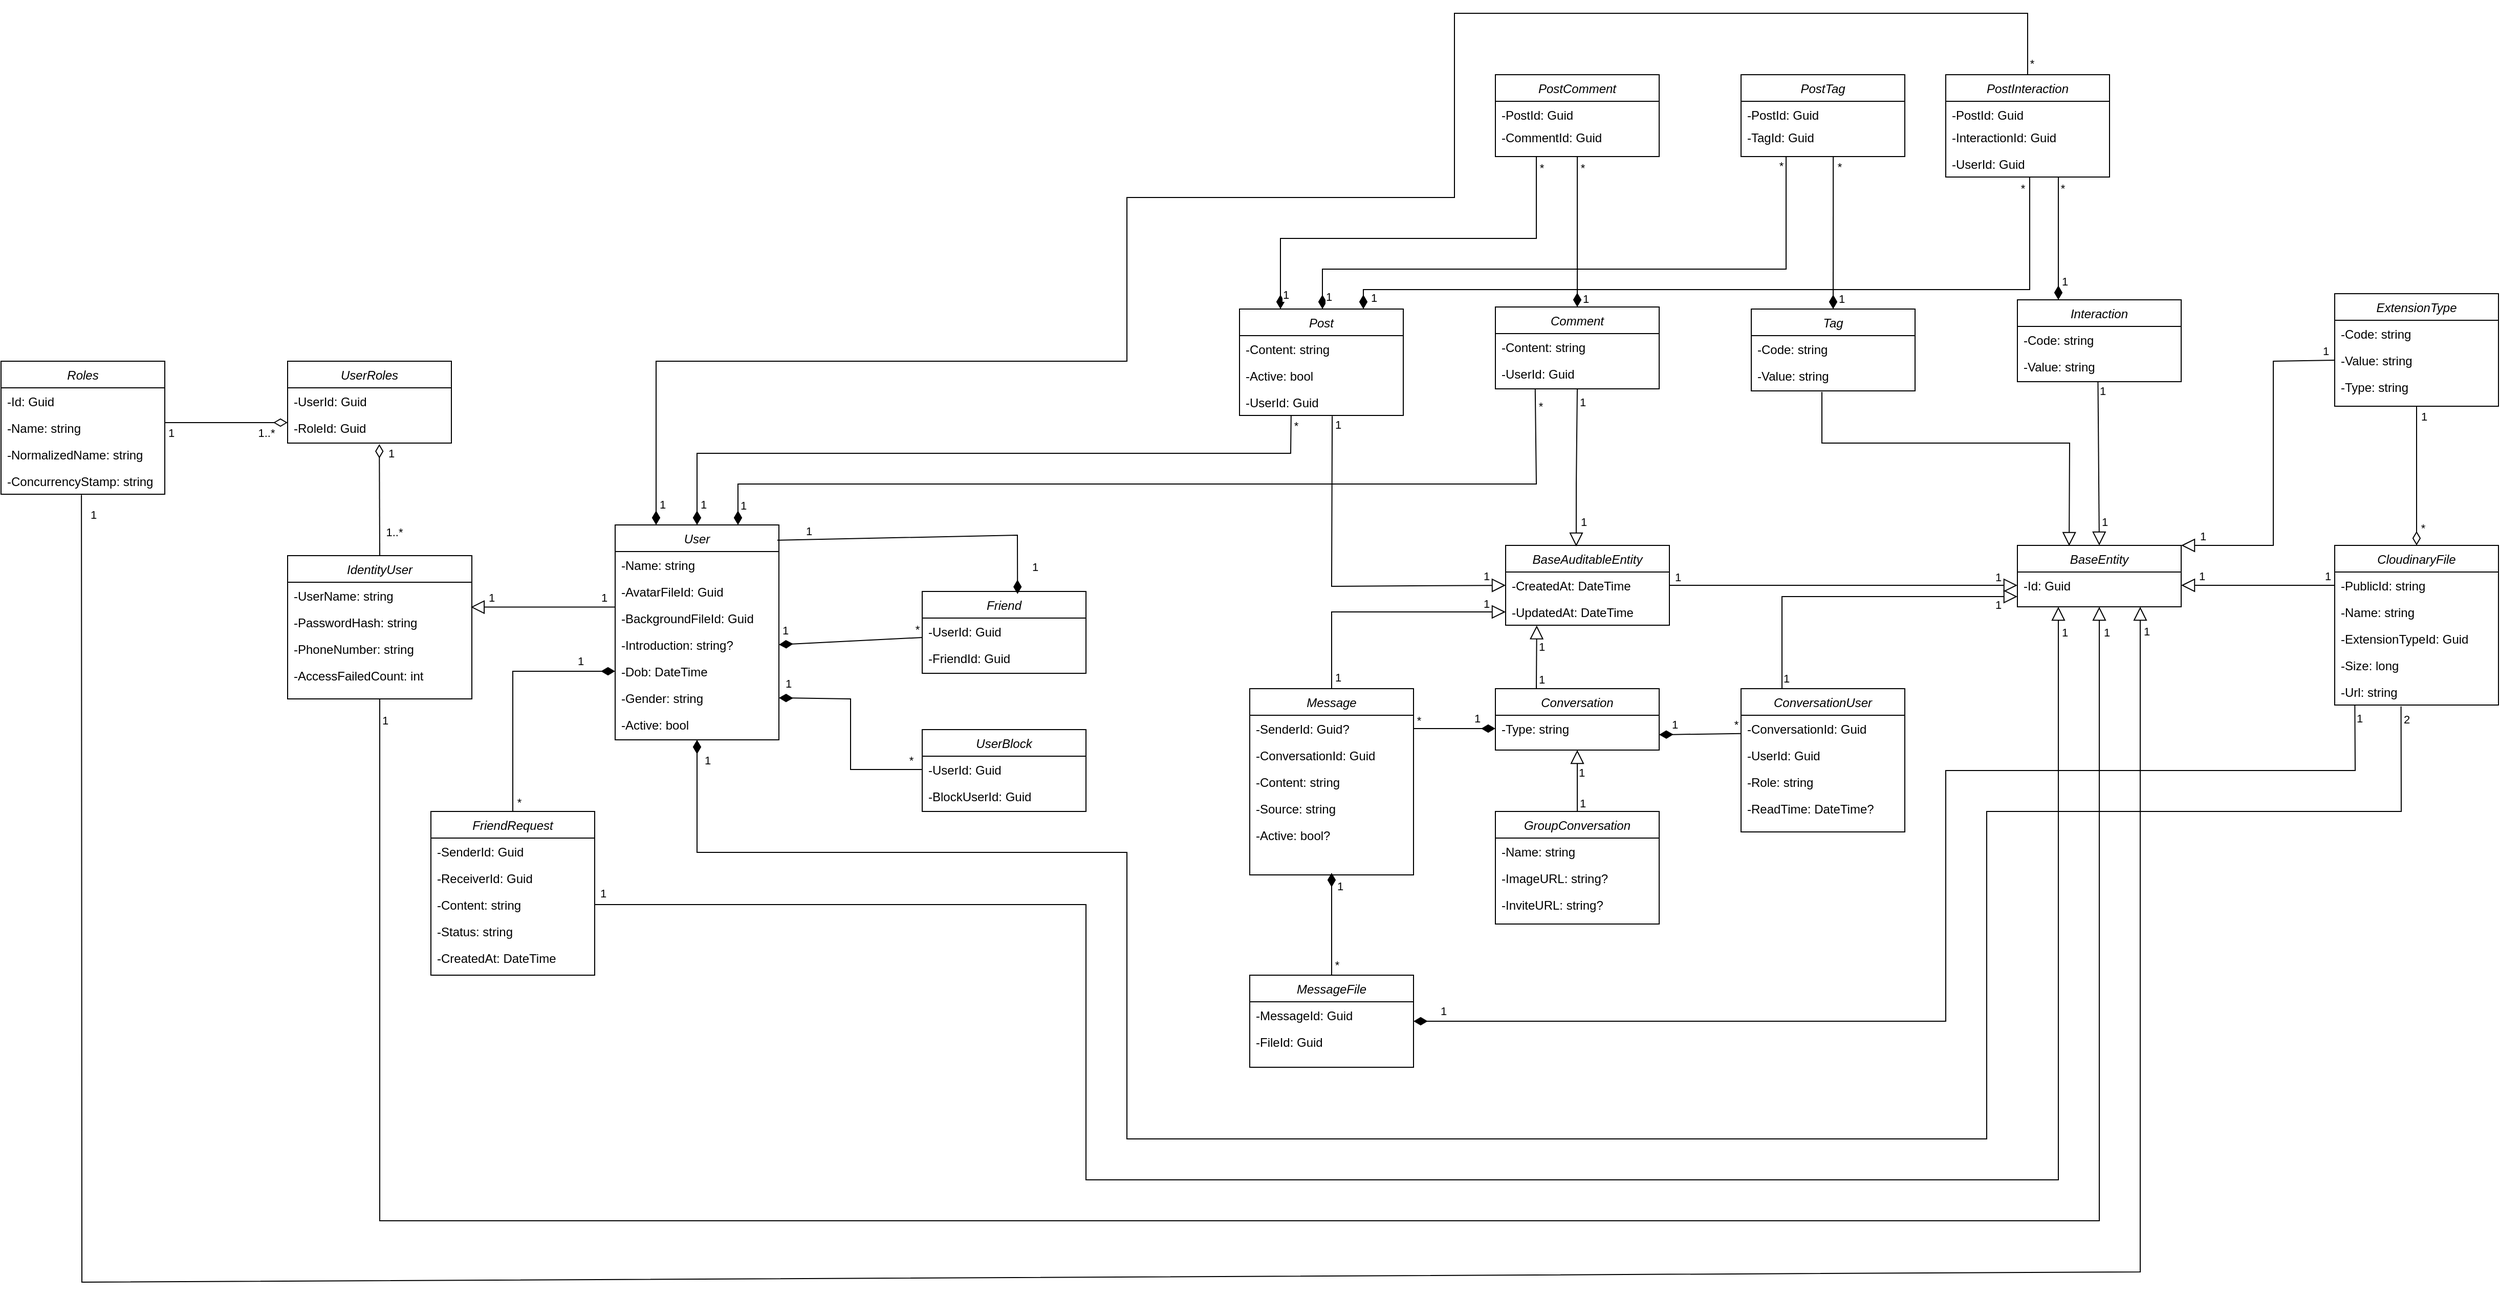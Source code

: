 <mxfile version="24.4.0" type="device">
  <diagram id="C5RBs43oDa-KdzZeNtuy" name="Page-1">
    <mxGraphModel dx="3473" dy="478" grid="1" gridSize="10" guides="1" tooltips="1" connect="1" arrows="1" fold="1" page="1" pageScale="1" pageWidth="827" pageHeight="1169" math="0" shadow="0">
      <root>
        <mxCell id="WIyWlLk6GJQsqaUBKTNV-0" />
        <mxCell id="WIyWlLk6GJQsqaUBKTNV-1" parent="WIyWlLk6GJQsqaUBKTNV-0" />
        <mxCell id="miHj8JXmi6tQEbVCPAP7-0" value="BaseEntity" style="swimlane;fontStyle=2;align=center;verticalAlign=top;childLayout=stackLayout;horizontal=1;startSize=26;horizontalStack=0;resizeParent=1;resizeLast=0;collapsible=1;marginBottom=0;rounded=0;shadow=0;strokeWidth=1;" parent="WIyWlLk6GJQsqaUBKTNV-1" vertex="1">
          <mxGeometry x="150" y="740" width="160" height="60" as="geometry">
            <mxRectangle x="230" y="140" width="160" height="26" as="alternateBounds" />
          </mxGeometry>
        </mxCell>
        <mxCell id="miHj8JXmi6tQEbVCPAP7-6" value="-Id: Guid" style="text;align=left;verticalAlign=top;spacingLeft=4;spacingRight=4;overflow=hidden;rotatable=0;points=[[0,0.5],[1,0.5]];portConstraint=eastwest;" parent="miHj8JXmi6tQEbVCPAP7-0" vertex="1">
          <mxGeometry y="26" width="160" height="26" as="geometry" />
        </mxCell>
        <mxCell id="miHj8JXmi6tQEbVCPAP7-7" value="CloudinaryFile" style="swimlane;fontStyle=2;align=center;verticalAlign=top;childLayout=stackLayout;horizontal=1;startSize=26;horizontalStack=0;resizeParent=1;resizeLast=0;collapsible=1;marginBottom=0;rounded=0;shadow=0;strokeWidth=1;" parent="WIyWlLk6GJQsqaUBKTNV-1" vertex="1">
          <mxGeometry x="460" y="740" width="160" height="156" as="geometry">
            <mxRectangle x="230" y="140" width="160" height="26" as="alternateBounds" />
          </mxGeometry>
        </mxCell>
        <mxCell id="miHj8JXmi6tQEbVCPAP7-8" value="-PublicId: string" style="text;align=left;verticalAlign=top;spacingLeft=4;spacingRight=4;overflow=hidden;rotatable=0;points=[[0,0.5],[1,0.5]];portConstraint=eastwest;" parent="miHj8JXmi6tQEbVCPAP7-7" vertex="1">
          <mxGeometry y="26" width="160" height="26" as="geometry" />
        </mxCell>
        <mxCell id="miHj8JXmi6tQEbVCPAP7-9" value="-Name: string" style="text;align=left;verticalAlign=top;spacingLeft=4;spacingRight=4;overflow=hidden;rotatable=0;points=[[0,0.5],[1,0.5]];portConstraint=eastwest;" parent="miHj8JXmi6tQEbVCPAP7-7" vertex="1">
          <mxGeometry y="52" width="160" height="26" as="geometry" />
        </mxCell>
        <mxCell id="miHj8JXmi6tQEbVCPAP7-11" value="-ExtensionTypeId: Guid" style="text;align=left;verticalAlign=top;spacingLeft=4;spacingRight=4;overflow=hidden;rotatable=0;points=[[0,0.5],[1,0.5]];portConstraint=eastwest;" parent="miHj8JXmi6tQEbVCPAP7-7" vertex="1">
          <mxGeometry y="78" width="160" height="26" as="geometry" />
        </mxCell>
        <mxCell id="miHj8JXmi6tQEbVCPAP7-10" value="-Size: long" style="text;align=left;verticalAlign=top;spacingLeft=4;spacingRight=4;overflow=hidden;rotatable=0;points=[[0,0.5],[1,0.5]];portConstraint=eastwest;" parent="miHj8JXmi6tQEbVCPAP7-7" vertex="1">
          <mxGeometry y="104" width="160" height="26" as="geometry" />
        </mxCell>
        <mxCell id="miHj8JXmi6tQEbVCPAP7-12" value="-Url: string" style="text;align=left;verticalAlign=top;spacingLeft=4;spacingRight=4;overflow=hidden;rotatable=0;points=[[0,0.5],[1,0.5]];portConstraint=eastwest;" parent="miHj8JXmi6tQEbVCPAP7-7" vertex="1">
          <mxGeometry y="130" width="160" height="26" as="geometry" />
        </mxCell>
        <mxCell id="miHj8JXmi6tQEbVCPAP7-13" value="ExtensionType" style="swimlane;fontStyle=2;align=center;verticalAlign=top;childLayout=stackLayout;horizontal=1;startSize=26;horizontalStack=0;resizeParent=1;resizeLast=0;collapsible=1;marginBottom=0;rounded=0;shadow=0;strokeWidth=1;" parent="WIyWlLk6GJQsqaUBKTNV-1" vertex="1">
          <mxGeometry x="460" y="494" width="160" height="110" as="geometry">
            <mxRectangle x="230" y="140" width="160" height="26" as="alternateBounds" />
          </mxGeometry>
        </mxCell>
        <mxCell id="miHj8JXmi6tQEbVCPAP7-14" value="-Code: string" style="text;align=left;verticalAlign=top;spacingLeft=4;spacingRight=4;overflow=hidden;rotatable=0;points=[[0,0.5],[1,0.5]];portConstraint=eastwest;" parent="miHj8JXmi6tQEbVCPAP7-13" vertex="1">
          <mxGeometry y="26" width="160" height="26" as="geometry" />
        </mxCell>
        <mxCell id="miHj8JXmi6tQEbVCPAP7-15" value="-Value: string" style="text;align=left;verticalAlign=top;spacingLeft=4;spacingRight=4;overflow=hidden;rotatable=0;points=[[0,0.5],[1,0.5]];portConstraint=eastwest;" parent="miHj8JXmi6tQEbVCPAP7-13" vertex="1">
          <mxGeometry y="52" width="160" height="26" as="geometry" />
        </mxCell>
        <mxCell id="miHj8JXmi6tQEbVCPAP7-16" value="-Type: string" style="text;align=left;verticalAlign=top;spacingLeft=4;spacingRight=4;overflow=hidden;rotatable=0;points=[[0,0.5],[1,0.5]];portConstraint=eastwest;" parent="miHj8JXmi6tQEbVCPAP7-13" vertex="1">
          <mxGeometry y="78" width="160" height="26" as="geometry" />
        </mxCell>
        <mxCell id="miHj8JXmi6tQEbVCPAP7-19" value="" style="endArrow=block;html=1;rounded=0;exitX=0;exitY=0.5;exitDx=0;exitDy=0;entryX=1;entryY=0;entryDx=0;entryDy=0;endFill=0;endSize=11;" parent="WIyWlLk6GJQsqaUBKTNV-1" source="miHj8JXmi6tQEbVCPAP7-15" target="miHj8JXmi6tQEbVCPAP7-0" edge="1">
          <mxGeometry width="50" height="50" relative="1" as="geometry">
            <mxPoint x="380" y="710" as="sourcePoint" />
            <mxPoint x="260" y="600" as="targetPoint" />
            <Array as="points">
              <mxPoint x="400" y="560" />
              <mxPoint x="400" y="740" />
            </Array>
          </mxGeometry>
        </mxCell>
        <mxCell id="miHj8JXmi6tQEbVCPAP7-250" value="1" style="edgeLabel;html=1;align=center;verticalAlign=middle;resizable=0;points=[];" parent="miHj8JXmi6tQEbVCPAP7-19" vertex="1" connectable="0">
          <mxGeometry x="0.857" y="-3" relative="1" as="geometry">
            <mxPoint x="-3" y="-6" as="offset" />
          </mxGeometry>
        </mxCell>
        <mxCell id="miHj8JXmi6tQEbVCPAP7-251" value="1" style="edgeLabel;html=1;align=center;verticalAlign=middle;resizable=0;points=[];" parent="miHj8JXmi6tQEbVCPAP7-19" vertex="1" connectable="0">
          <mxGeometry x="-0.929" y="-5" relative="1" as="geometry">
            <mxPoint x="2" y="-4" as="offset" />
          </mxGeometry>
        </mxCell>
        <mxCell id="miHj8JXmi6tQEbVCPAP7-20" value="" style="endArrow=block;html=1;rounded=0;exitX=0;exitY=0.5;exitDx=0;exitDy=0;entryX=1;entryY=0.5;entryDx=0;entryDy=0;endFill=0;endSize=11;" parent="WIyWlLk6GJQsqaUBKTNV-1" source="miHj8JXmi6tQEbVCPAP7-8" target="miHj8JXmi6tQEbVCPAP7-6" edge="1">
          <mxGeometry width="50" height="50" relative="1" as="geometry">
            <mxPoint x="380" y="710" as="sourcePoint" />
            <mxPoint x="430" y="660" as="targetPoint" />
          </mxGeometry>
        </mxCell>
        <mxCell id="miHj8JXmi6tQEbVCPAP7-252" value="1" style="edgeLabel;html=1;align=center;verticalAlign=middle;resizable=0;points=[];" parent="miHj8JXmi6tQEbVCPAP7-20" vertex="1" connectable="0">
          <mxGeometry x="0.679" relative="1" as="geometry">
            <mxPoint x="-4" y="-9" as="offset" />
          </mxGeometry>
        </mxCell>
        <mxCell id="miHj8JXmi6tQEbVCPAP7-253" value="1" style="edgeLabel;html=1;align=center;verticalAlign=middle;resizable=0;points=[];" parent="miHj8JXmi6tQEbVCPAP7-20" vertex="1" connectable="0">
          <mxGeometry x="-0.907" y="-3" relative="1" as="geometry">
            <mxPoint y="-6" as="offset" />
          </mxGeometry>
        </mxCell>
        <mxCell id="miHj8JXmi6tQEbVCPAP7-21" value="" style="endArrow=diamondThin;html=1;rounded=0;entryX=0.5;entryY=0;entryDx=0;entryDy=0;exitX=0.5;exitY=1;exitDx=0;exitDy=0;endFill=0;strokeWidth=1;startSize=6;endSize=11;" parent="WIyWlLk6GJQsqaUBKTNV-1" source="miHj8JXmi6tQEbVCPAP7-13" target="miHj8JXmi6tQEbVCPAP7-7" edge="1">
          <mxGeometry width="50" height="50" relative="1" as="geometry">
            <mxPoint x="380" y="710" as="sourcePoint" />
            <mxPoint x="430" y="660" as="targetPoint" />
          </mxGeometry>
        </mxCell>
        <mxCell id="miHj8JXmi6tQEbVCPAP7-254" value="1" style="edgeLabel;html=1;align=center;verticalAlign=middle;resizable=0;points=[];" parent="miHj8JXmi6tQEbVCPAP7-21" vertex="1" connectable="0">
          <mxGeometry x="-0.79" y="4" relative="1" as="geometry">
            <mxPoint x="3" y="-5" as="offset" />
          </mxGeometry>
        </mxCell>
        <mxCell id="miHj8JXmi6tQEbVCPAP7-255" value="*" style="edgeLabel;html=1;align=center;verticalAlign=middle;resizable=0;points=[];" parent="miHj8JXmi6tQEbVCPAP7-21" vertex="1" connectable="0">
          <mxGeometry x="0.66" y="6" relative="1" as="geometry">
            <mxPoint y="6" as="offset" />
          </mxGeometry>
        </mxCell>
        <mxCell id="miHj8JXmi6tQEbVCPAP7-22" value="BaseAuditableEntity" style="swimlane;fontStyle=2;align=center;verticalAlign=top;childLayout=stackLayout;horizontal=1;startSize=26;horizontalStack=0;resizeParent=1;resizeLast=0;collapsible=1;marginBottom=0;rounded=0;shadow=0;strokeWidth=1;" parent="WIyWlLk6GJQsqaUBKTNV-1" vertex="1">
          <mxGeometry x="-350" y="740" width="160" height="78" as="geometry">
            <mxRectangle x="230" y="140" width="160" height="26" as="alternateBounds" />
          </mxGeometry>
        </mxCell>
        <mxCell id="miHj8JXmi6tQEbVCPAP7-23" value="-CreatedAt: DateTime" style="text;align=left;verticalAlign=top;spacingLeft=4;spacingRight=4;overflow=hidden;rotatable=0;points=[[0,0.5],[1,0.5]];portConstraint=eastwest;" parent="miHj8JXmi6tQEbVCPAP7-22" vertex="1">
          <mxGeometry y="26" width="160" height="26" as="geometry" />
        </mxCell>
        <mxCell id="miHj8JXmi6tQEbVCPAP7-24" value="-UpdatedAt: DateTime" style="text;align=left;verticalAlign=top;spacingLeft=4;spacingRight=4;overflow=hidden;rotatable=0;points=[[0,0.5],[1,0.5]];portConstraint=eastwest;" parent="miHj8JXmi6tQEbVCPAP7-22" vertex="1">
          <mxGeometry y="52" width="160" height="26" as="geometry" />
        </mxCell>
        <mxCell id="miHj8JXmi6tQEbVCPAP7-29" value="" style="endArrow=block;html=1;rounded=0;entryX=0;entryY=0.5;entryDx=0;entryDy=0;endFill=0;exitX=0.566;exitY=1.023;exitDx=0;exitDy=0;exitPerimeter=0;endSize=11;" parent="WIyWlLk6GJQsqaUBKTNV-1" edge="1">
          <mxGeometry width="50" height="50" relative="1" as="geometry">
            <mxPoint x="-519.44" y="613.598" as="sourcePoint" />
            <mxPoint x="-350" y="779" as="targetPoint" />
            <Array as="points">
              <mxPoint x="-520" y="780" />
            </Array>
          </mxGeometry>
        </mxCell>
        <mxCell id="miHj8JXmi6tQEbVCPAP7-232" value="1" style="edgeLabel;html=1;align=center;verticalAlign=middle;resizable=0;points=[];" parent="miHj8JXmi6tQEbVCPAP7-29" vertex="1" connectable="0">
          <mxGeometry x="-0.913" y="2" relative="1" as="geometry">
            <mxPoint x="3" y="-6" as="offset" />
          </mxGeometry>
        </mxCell>
        <mxCell id="miHj8JXmi6tQEbVCPAP7-233" value="1" style="edgeLabel;html=1;align=center;verticalAlign=middle;resizable=0;points=[];" parent="miHj8JXmi6tQEbVCPAP7-29" vertex="1" connectable="0">
          <mxGeometry x="0.869" y="-1" relative="1" as="geometry">
            <mxPoint x="3" y="-10" as="offset" />
          </mxGeometry>
        </mxCell>
        <mxCell id="miHj8JXmi6tQEbVCPAP7-30" value="" style="endArrow=block;html=1;rounded=0;exitX=1;exitY=0.5;exitDx=0;exitDy=0;entryX=0;entryY=0.5;entryDx=0;entryDy=0;endFill=0;endSize=11;" parent="WIyWlLk6GJQsqaUBKTNV-1" source="miHj8JXmi6tQEbVCPAP7-23" target="miHj8JXmi6tQEbVCPAP7-6" edge="1">
          <mxGeometry width="50" height="50" relative="1" as="geometry">
            <mxPoint x="390" y="595" as="sourcePoint" />
            <mxPoint x="320" y="750" as="targetPoint" />
          </mxGeometry>
        </mxCell>
        <mxCell id="miHj8JXmi6tQEbVCPAP7-238" value="1" style="edgeLabel;html=1;align=center;verticalAlign=middle;resizable=0;points=[];" parent="miHj8JXmi6tQEbVCPAP7-30" vertex="1" connectable="0">
          <mxGeometry x="-0.906" y="1" relative="1" as="geometry">
            <mxPoint x="-8" y="-7" as="offset" />
          </mxGeometry>
        </mxCell>
        <mxCell id="miHj8JXmi6tQEbVCPAP7-239" value="1" style="edgeLabel;html=1;align=center;verticalAlign=middle;resizable=0;points=[];" parent="miHj8JXmi6tQEbVCPAP7-30" vertex="1" connectable="0">
          <mxGeometry x="0.861" y="1" relative="1" as="geometry">
            <mxPoint x="4" y="-7" as="offset" />
          </mxGeometry>
        </mxCell>
        <mxCell id="miHj8JXmi6tQEbVCPAP7-31" value="Interaction" style="swimlane;fontStyle=2;align=center;verticalAlign=top;childLayout=stackLayout;horizontal=1;startSize=26;horizontalStack=0;resizeParent=1;resizeLast=0;collapsible=1;marginBottom=0;rounded=0;shadow=0;strokeWidth=1;" parent="WIyWlLk6GJQsqaUBKTNV-1" vertex="1">
          <mxGeometry x="150" y="500" width="160" height="80" as="geometry">
            <mxRectangle x="230" y="140" width="160" height="26" as="alternateBounds" />
          </mxGeometry>
        </mxCell>
        <mxCell id="miHj8JXmi6tQEbVCPAP7-32" value="-Code: string" style="text;align=left;verticalAlign=top;spacingLeft=4;spacingRight=4;overflow=hidden;rotatable=0;points=[[0,0.5],[1,0.5]];portConstraint=eastwest;" parent="miHj8JXmi6tQEbVCPAP7-31" vertex="1">
          <mxGeometry y="26" width="160" height="26" as="geometry" />
        </mxCell>
        <mxCell id="miHj8JXmi6tQEbVCPAP7-33" value="-Value: string" style="text;align=left;verticalAlign=top;spacingLeft=4;spacingRight=4;overflow=hidden;rotatable=0;points=[[0,0.5],[1,0.5]];portConstraint=eastwest;" parent="miHj8JXmi6tQEbVCPAP7-31" vertex="1">
          <mxGeometry y="52" width="160" height="26" as="geometry" />
        </mxCell>
        <mxCell id="miHj8JXmi6tQEbVCPAP7-35" value="" style="endArrow=block;html=1;rounded=0;entryX=0.5;entryY=0;entryDx=0;entryDy=0;endFill=0;exitX=0.492;exitY=1.091;exitDx=0;exitDy=0;exitPerimeter=0;endSize=11;" parent="WIyWlLk6GJQsqaUBKTNV-1" source="miHj8JXmi6tQEbVCPAP7-33" target="miHj8JXmi6tQEbVCPAP7-0" edge="1">
          <mxGeometry width="50" height="50" relative="1" as="geometry">
            <mxPoint x="10" y="590" as="sourcePoint" />
            <mxPoint x="10" y="750" as="targetPoint" />
          </mxGeometry>
        </mxCell>
        <mxCell id="miHj8JXmi6tQEbVCPAP7-248" value="1" style="edgeLabel;html=1;align=center;verticalAlign=middle;resizable=0;points=[];" parent="miHj8JXmi6tQEbVCPAP7-35" vertex="1" connectable="0">
          <mxGeometry x="-0.9" y="1" relative="1" as="geometry">
            <mxPoint x="3" as="offset" />
          </mxGeometry>
        </mxCell>
        <mxCell id="miHj8JXmi6tQEbVCPAP7-249" value="1" style="edgeLabel;html=1;align=center;verticalAlign=middle;resizable=0;points=[];" parent="miHj8JXmi6tQEbVCPAP7-35" vertex="1" connectable="0">
          <mxGeometry x="0.712" y="1" relative="1" as="geometry">
            <mxPoint x="4" as="offset" />
          </mxGeometry>
        </mxCell>
        <mxCell id="miHj8JXmi6tQEbVCPAP7-37" value="Post" style="swimlane;fontStyle=2;align=center;verticalAlign=top;childLayout=stackLayout;horizontal=1;startSize=26;horizontalStack=0;resizeParent=1;resizeLast=0;collapsible=1;marginBottom=0;rounded=0;shadow=0;strokeWidth=1;" parent="WIyWlLk6GJQsqaUBKTNV-1" vertex="1">
          <mxGeometry x="-610" y="509" width="160" height="104" as="geometry">
            <mxRectangle x="230" y="140" width="160" height="26" as="alternateBounds" />
          </mxGeometry>
        </mxCell>
        <mxCell id="miHj8JXmi6tQEbVCPAP7-38" value="-Content: string" style="text;align=left;verticalAlign=top;spacingLeft=4;spacingRight=4;overflow=hidden;rotatable=0;points=[[0,0.5],[1,0.5]];portConstraint=eastwest;" parent="miHj8JXmi6tQEbVCPAP7-37" vertex="1">
          <mxGeometry y="26" width="160" height="26" as="geometry" />
        </mxCell>
        <mxCell id="miHj8JXmi6tQEbVCPAP7-40" value="-Active: bool" style="text;align=left;verticalAlign=top;spacingLeft=4;spacingRight=4;overflow=hidden;rotatable=0;points=[[0,0.5],[1,0.5]];portConstraint=eastwest;" parent="miHj8JXmi6tQEbVCPAP7-37" vertex="1">
          <mxGeometry y="52" width="160" height="26" as="geometry" />
        </mxCell>
        <mxCell id="miHj8JXmi6tQEbVCPAP7-39" value="-UserId: Guid" style="text;align=left;verticalAlign=top;spacingLeft=4;spacingRight=4;overflow=hidden;rotatable=0;points=[[0,0.5],[1,0.5]];portConstraint=eastwest;" parent="miHj8JXmi6tQEbVCPAP7-37" vertex="1">
          <mxGeometry y="78" width="160" height="26" as="geometry" />
        </mxCell>
        <mxCell id="miHj8JXmi6tQEbVCPAP7-42" value="PostComment" style="swimlane;fontStyle=2;align=center;verticalAlign=top;childLayout=stackLayout;horizontal=1;startSize=26;horizontalStack=0;resizeParent=1;resizeLast=0;collapsible=1;marginBottom=0;rounded=0;shadow=0;strokeWidth=1;" parent="WIyWlLk6GJQsqaUBKTNV-1" vertex="1">
          <mxGeometry x="-360" y="280" width="160" height="80" as="geometry">
            <mxRectangle x="230" y="140" width="160" height="26" as="alternateBounds" />
          </mxGeometry>
        </mxCell>
        <mxCell id="miHj8JXmi6tQEbVCPAP7-43" value="-PostId: Guid" style="text;align=left;verticalAlign=top;spacingLeft=4;spacingRight=4;overflow=hidden;rotatable=0;points=[[0,0.5],[1,0.5]];portConstraint=eastwest;" parent="miHj8JXmi6tQEbVCPAP7-42" vertex="1">
          <mxGeometry y="26" width="160" height="22" as="geometry" />
        </mxCell>
        <mxCell id="miHj8JXmi6tQEbVCPAP7-45" value="-CommentId: Guid" style="text;align=left;verticalAlign=top;spacingLeft=4;spacingRight=4;overflow=hidden;rotatable=0;points=[[0,0.5],[1,0.5]];portConstraint=eastwest;" parent="miHj8JXmi6tQEbVCPAP7-42" vertex="1">
          <mxGeometry y="48" width="160" height="26" as="geometry" />
        </mxCell>
        <mxCell id="miHj8JXmi6tQEbVCPAP7-57" value="PostInteraction" style="swimlane;fontStyle=2;align=center;verticalAlign=top;childLayout=stackLayout;horizontal=1;startSize=26;horizontalStack=0;resizeParent=1;resizeLast=0;collapsible=1;marginBottom=0;rounded=0;shadow=0;strokeWidth=1;" parent="WIyWlLk6GJQsqaUBKTNV-1" vertex="1">
          <mxGeometry x="80" y="280" width="160" height="100" as="geometry">
            <mxRectangle x="230" y="140" width="160" height="26" as="alternateBounds" />
          </mxGeometry>
        </mxCell>
        <mxCell id="miHj8JXmi6tQEbVCPAP7-58" value="-PostId: Guid" style="text;align=left;verticalAlign=top;spacingLeft=4;spacingRight=4;overflow=hidden;rotatable=0;points=[[0,0.5],[1,0.5]];portConstraint=eastwest;" parent="miHj8JXmi6tQEbVCPAP7-57" vertex="1">
          <mxGeometry y="26" width="160" height="22" as="geometry" />
        </mxCell>
        <mxCell id="miHj8JXmi6tQEbVCPAP7-59" value="-InteractionId: Guid" style="text;align=left;verticalAlign=top;spacingLeft=4;spacingRight=4;overflow=hidden;rotatable=0;points=[[0,0.5],[1,0.5]];portConstraint=eastwest;" parent="miHj8JXmi6tQEbVCPAP7-57" vertex="1">
          <mxGeometry y="48" width="160" height="26" as="geometry" />
        </mxCell>
        <mxCell id="miHj8JXmi6tQEbVCPAP7-60" value="-UserId: Guid" style="text;align=left;verticalAlign=top;spacingLeft=4;spacingRight=4;overflow=hidden;rotatable=0;points=[[0,0.5],[1,0.5]];portConstraint=eastwest;" parent="miHj8JXmi6tQEbVCPAP7-57" vertex="1">
          <mxGeometry y="74" width="160" height="26" as="geometry" />
        </mxCell>
        <mxCell id="miHj8JXmi6tQEbVCPAP7-62" value="" style="endArrow=none;html=1;rounded=0;endFill=0;exitX=0.25;exitY=0;exitDx=0;exitDy=0;endSize=11;startArrow=diamondThin;startFill=1;startSize=11;" parent="WIyWlLk6GJQsqaUBKTNV-1" source="miHj8JXmi6tQEbVCPAP7-31" edge="1">
          <mxGeometry width="50" height="50" relative="1" as="geometry">
            <mxPoint x="50" y="510" as="sourcePoint" />
            <mxPoint x="190" y="380" as="targetPoint" />
          </mxGeometry>
        </mxCell>
        <mxCell id="miHj8JXmi6tQEbVCPAP7-224" value="*" style="edgeLabel;html=1;align=center;verticalAlign=middle;resizable=0;points=[];" parent="miHj8JXmi6tQEbVCPAP7-62" vertex="1" connectable="0">
          <mxGeometry x="0.861" y="-2" relative="1" as="geometry">
            <mxPoint x="2" y="2" as="offset" />
          </mxGeometry>
        </mxCell>
        <mxCell id="miHj8JXmi6tQEbVCPAP7-225" value="1" style="edgeLabel;html=1;align=center;verticalAlign=middle;resizable=0;points=[];" parent="miHj8JXmi6tQEbVCPAP7-62" vertex="1" connectable="0">
          <mxGeometry x="-0.699" y="-2" relative="1" as="geometry">
            <mxPoint x="4" as="offset" />
          </mxGeometry>
        </mxCell>
        <mxCell id="miHj8JXmi6tQEbVCPAP7-63" value="" style="endArrow=block;html=1;rounded=0;entryX=0.431;entryY=0.013;entryDx=0;entryDy=0;endFill=0;exitX=0.5;exitY=1;exitDx=0;exitDy=0;entryPerimeter=0;endSize=11;" parent="WIyWlLk6GJQsqaUBKTNV-1" source="miHj8JXmi6tQEbVCPAP7-25" target="miHj8JXmi6tQEbVCPAP7-22" edge="1">
          <mxGeometry width="50" height="50" relative="1" as="geometry">
            <mxPoint x="-260" y="626" as="sourcePoint" />
            <mxPoint x="-260" y="750" as="targetPoint" />
            <Array as="points">
              <mxPoint x="-281" y="680" />
            </Array>
          </mxGeometry>
        </mxCell>
        <mxCell id="miHj8JXmi6tQEbVCPAP7-230" value="1" style="edgeLabel;html=1;align=center;verticalAlign=middle;resizable=0;points=[];" parent="miHj8JXmi6tQEbVCPAP7-63" vertex="1" connectable="0">
          <mxGeometry x="-0.893" y="2" relative="1" as="geometry">
            <mxPoint x="3" y="5" as="offset" />
          </mxGeometry>
        </mxCell>
        <mxCell id="miHj8JXmi6tQEbVCPAP7-231" value="1" style="edgeLabel;html=1;align=center;verticalAlign=middle;resizable=0;points=[];" parent="miHj8JXmi6tQEbVCPAP7-63" vertex="1" connectable="0">
          <mxGeometry x="0.679" y="3" relative="1" as="geometry">
            <mxPoint x="4" as="offset" />
          </mxGeometry>
        </mxCell>
        <mxCell id="miHj8JXmi6tQEbVCPAP7-64" value="Tag" style="swimlane;fontStyle=2;align=center;verticalAlign=top;childLayout=stackLayout;horizontal=1;startSize=26;horizontalStack=0;resizeParent=1;resizeLast=0;collapsible=1;marginBottom=0;rounded=0;shadow=0;strokeWidth=1;" parent="WIyWlLk6GJQsqaUBKTNV-1" vertex="1">
          <mxGeometry x="-110" y="509" width="160" height="80" as="geometry">
            <mxRectangle x="230" y="140" width="160" height="26" as="alternateBounds" />
          </mxGeometry>
        </mxCell>
        <mxCell id="miHj8JXmi6tQEbVCPAP7-65" value="-Code: string" style="text;align=left;verticalAlign=top;spacingLeft=4;spacingRight=4;overflow=hidden;rotatable=0;points=[[0,0.5],[1,0.5]];portConstraint=eastwest;" parent="miHj8JXmi6tQEbVCPAP7-64" vertex="1">
          <mxGeometry y="26" width="160" height="26" as="geometry" />
        </mxCell>
        <mxCell id="miHj8JXmi6tQEbVCPAP7-66" value="-Value: string" style="text;align=left;verticalAlign=top;spacingLeft=4;spacingRight=4;overflow=hidden;rotatable=0;points=[[0,0.5],[1,0.5]];portConstraint=eastwest;" parent="miHj8JXmi6tQEbVCPAP7-64" vertex="1">
          <mxGeometry y="52" width="160" height="26" as="geometry" />
        </mxCell>
        <mxCell id="miHj8JXmi6tQEbVCPAP7-67" value="" style="endArrow=block;html=1;rounded=0;entryX=0.316;entryY=0.008;entryDx=0;entryDy=0;endFill=0;entryPerimeter=0;endSize=11;" parent="WIyWlLk6GJQsqaUBKTNV-1" target="miHj8JXmi6tQEbVCPAP7-0" edge="1">
          <mxGeometry width="50" height="50" relative="1" as="geometry">
            <mxPoint x="-41" y="590" as="sourcePoint" />
            <mxPoint x="240" y="750" as="targetPoint" />
            <Array as="points">
              <mxPoint x="-41" y="640" />
              <mxPoint x="201" y="640" />
            </Array>
          </mxGeometry>
        </mxCell>
        <mxCell id="miHj8JXmi6tQEbVCPAP7-68" value="PostTag" style="swimlane;fontStyle=2;align=center;verticalAlign=top;childLayout=stackLayout;horizontal=1;startSize=26;horizontalStack=0;resizeParent=1;resizeLast=0;collapsible=1;marginBottom=0;rounded=0;shadow=0;strokeWidth=1;" parent="WIyWlLk6GJQsqaUBKTNV-1" vertex="1">
          <mxGeometry x="-120" y="280" width="160" height="80" as="geometry">
            <mxRectangle x="230" y="140" width="160" height="26" as="alternateBounds" />
          </mxGeometry>
        </mxCell>
        <mxCell id="miHj8JXmi6tQEbVCPAP7-69" value="-PostId: Guid" style="text;align=left;verticalAlign=top;spacingLeft=4;spacingRight=4;overflow=hidden;rotatable=0;points=[[0,0.5],[1,0.5]];portConstraint=eastwest;" parent="miHj8JXmi6tQEbVCPAP7-68" vertex="1">
          <mxGeometry y="26" width="160" height="22" as="geometry" />
        </mxCell>
        <mxCell id="miHj8JXmi6tQEbVCPAP7-70" value="-TagId: Guid" style="text;align=left;verticalAlign=top;spacingLeft=4;spacingRight=4;overflow=hidden;rotatable=0;points=[[0,0.5],[1,0.5]];portConstraint=eastwest;" parent="miHj8JXmi6tQEbVCPAP7-68" vertex="1">
          <mxGeometry y="48" width="160" height="26" as="geometry" />
        </mxCell>
        <mxCell id="miHj8JXmi6tQEbVCPAP7-73" value="" style="endArrow=none;html=1;rounded=0;entryX=0.563;entryY=1.231;entryDx=0;entryDy=0;endFill=0;exitX=0.5;exitY=0;exitDx=0;exitDy=0;entryPerimeter=0;strokeWidth=1;targetPerimeterSpacing=0;endSize=11;startArrow=diamondThin;startFill=1;startSize=11;" parent="WIyWlLk6GJQsqaUBKTNV-1" source="miHj8JXmi6tQEbVCPAP7-64" target="miHj8JXmi6tQEbVCPAP7-70" edge="1">
          <mxGeometry width="50" height="50" relative="1" as="geometry">
            <mxPoint x="200" y="510" as="sourcePoint" />
            <mxPoint x="200" y="392" as="targetPoint" />
          </mxGeometry>
        </mxCell>
        <mxCell id="miHj8JXmi6tQEbVCPAP7-220" value="*" style="edgeLabel;html=1;align=center;verticalAlign=middle;resizable=0;points=[];" parent="miHj8JXmi6tQEbVCPAP7-73" vertex="1" connectable="0">
          <mxGeometry x="0.835" y="-3" relative="1" as="geometry">
            <mxPoint x="3" y="-3" as="offset" />
          </mxGeometry>
        </mxCell>
        <mxCell id="miHj8JXmi6tQEbVCPAP7-74" value="Message" style="swimlane;fontStyle=2;align=center;verticalAlign=top;childLayout=stackLayout;horizontal=1;startSize=26;horizontalStack=0;resizeParent=1;resizeLast=0;collapsible=1;marginBottom=0;rounded=0;shadow=0;strokeWidth=1;" parent="WIyWlLk6GJQsqaUBKTNV-1" vertex="1">
          <mxGeometry x="-600" y="880" width="160" height="182" as="geometry">
            <mxRectangle x="230" y="140" width="160" height="26" as="alternateBounds" />
          </mxGeometry>
        </mxCell>
        <mxCell id="miHj8JXmi6tQEbVCPAP7-75" value="-SenderId: Guid?" style="text;align=left;verticalAlign=top;spacingLeft=4;spacingRight=4;overflow=hidden;rotatable=0;points=[[0,0.5],[1,0.5]];portConstraint=eastwest;" parent="miHj8JXmi6tQEbVCPAP7-74" vertex="1">
          <mxGeometry y="26" width="160" height="26" as="geometry" />
        </mxCell>
        <mxCell id="miHj8JXmi6tQEbVCPAP7-76" value="-ConversationId: Guid" style="text;align=left;verticalAlign=top;spacingLeft=4;spacingRight=4;overflow=hidden;rotatable=0;points=[[0,0.5],[1,0.5]];portConstraint=eastwest;" parent="miHj8JXmi6tQEbVCPAP7-74" vertex="1">
          <mxGeometry y="52" width="160" height="26" as="geometry" />
        </mxCell>
        <mxCell id="miHj8JXmi6tQEbVCPAP7-77" value="-Content: string" style="text;align=left;verticalAlign=top;spacingLeft=4;spacingRight=4;overflow=hidden;rotatable=0;points=[[0,0.5],[1,0.5]];portConstraint=eastwest;" parent="miHj8JXmi6tQEbVCPAP7-74" vertex="1">
          <mxGeometry y="78" width="160" height="26" as="geometry" />
        </mxCell>
        <mxCell id="miHj8JXmi6tQEbVCPAP7-78" value="-Source: string" style="text;align=left;verticalAlign=top;spacingLeft=4;spacingRight=4;overflow=hidden;rotatable=0;points=[[0,0.5],[1,0.5]];portConstraint=eastwest;" parent="miHj8JXmi6tQEbVCPAP7-74" vertex="1">
          <mxGeometry y="104" width="160" height="26" as="geometry" />
        </mxCell>
        <mxCell id="miHj8JXmi6tQEbVCPAP7-80" value="-Active: bool?" style="text;align=left;verticalAlign=top;spacingLeft=4;spacingRight=4;overflow=hidden;rotatable=0;points=[[0,0.5],[1,0.5]];portConstraint=eastwest;" parent="miHj8JXmi6tQEbVCPAP7-74" vertex="1">
          <mxGeometry y="130" width="160" height="26" as="geometry" />
        </mxCell>
        <mxCell id="miHj8JXmi6tQEbVCPAP7-81" value="" style="endArrow=block;html=1;rounded=0;exitX=0.5;exitY=0;exitDx=0;exitDy=0;endFill=0;entryX=0;entryY=0.5;entryDx=0;entryDy=0;endSize=11;" parent="WIyWlLk6GJQsqaUBKTNV-1" source="miHj8JXmi6tQEbVCPAP7-74" target="miHj8JXmi6tQEbVCPAP7-24" edge="1">
          <mxGeometry width="50" height="50" relative="1" as="geometry">
            <mxPoint x="-240" y="880" as="sourcePoint" />
            <mxPoint x="-360" y="810" as="targetPoint" />
            <Array as="points">
              <mxPoint x="-520" y="805" />
            </Array>
          </mxGeometry>
        </mxCell>
        <mxCell id="miHj8JXmi6tQEbVCPAP7-234" value="1" style="edgeLabel;html=1;align=center;verticalAlign=middle;resizable=0;points=[];" parent="miHj8JXmi6tQEbVCPAP7-81" vertex="1" connectable="0">
          <mxGeometry x="-0.888" y="-1" relative="1" as="geometry">
            <mxPoint x="5" y="2" as="offset" />
          </mxGeometry>
        </mxCell>
        <mxCell id="miHj8JXmi6tQEbVCPAP7-235" value="1" style="edgeLabel;html=1;align=center;verticalAlign=middle;resizable=0;points=[];" parent="miHj8JXmi6tQEbVCPAP7-81" vertex="1" connectable="0">
          <mxGeometry x="0.82" y="2" relative="1" as="geometry">
            <mxPoint x="3" y="-6" as="offset" />
          </mxGeometry>
        </mxCell>
        <mxCell id="miHj8JXmi6tQEbVCPAP7-25" value="Comment" style="swimlane;fontStyle=2;align=center;verticalAlign=top;childLayout=stackLayout;horizontal=1;startSize=26;horizontalStack=0;resizeParent=1;resizeLast=0;collapsible=1;marginBottom=0;rounded=0;shadow=0;strokeWidth=1;" parent="WIyWlLk6GJQsqaUBKTNV-1" vertex="1">
          <mxGeometry x="-360" y="507" width="160" height="80" as="geometry">
            <mxRectangle x="230" y="140" width="160" height="26" as="alternateBounds" />
          </mxGeometry>
        </mxCell>
        <mxCell id="miHj8JXmi6tQEbVCPAP7-26" value="-Content: string" style="text;align=left;verticalAlign=top;spacingLeft=4;spacingRight=4;overflow=hidden;rotatable=0;points=[[0,0.5],[1,0.5]];portConstraint=eastwest;" parent="miHj8JXmi6tQEbVCPAP7-25" vertex="1">
          <mxGeometry y="26" width="160" height="26" as="geometry" />
        </mxCell>
        <mxCell id="miHj8JXmi6tQEbVCPAP7-27" value="-UserId: Guid" style="text;align=left;verticalAlign=top;spacingLeft=4;spacingRight=4;overflow=hidden;rotatable=0;points=[[0,0.5],[1,0.5]];portConstraint=eastwest;" parent="miHj8JXmi6tQEbVCPAP7-25" vertex="1">
          <mxGeometry y="52" width="160" height="26" as="geometry" />
        </mxCell>
        <mxCell id="miHj8JXmi6tQEbVCPAP7-83" value="" style="endArrow=none;html=1;rounded=0;exitX=0.75;exitY=0;exitDx=0;exitDy=0;endFill=0;endSize=11;startArrow=diamondThin;startFill=1;startSize=11;" parent="WIyWlLk6GJQsqaUBKTNV-1" edge="1">
          <mxGeometry width="50" height="50" relative="1" as="geometry">
            <mxPoint x="-489" y="509" as="sourcePoint" />
            <mxPoint x="162" y="380" as="targetPoint" />
            <Array as="points">
              <mxPoint x="-489" y="490" />
              <mxPoint x="162" y="490" />
            </Array>
          </mxGeometry>
        </mxCell>
        <mxCell id="miHj8JXmi6tQEbVCPAP7-212" value="1" style="edgeLabel;html=1;align=center;verticalAlign=middle;resizable=0;points=[];" parent="miHj8JXmi6tQEbVCPAP7-83" vertex="1" connectable="0">
          <mxGeometry x="-0.925" y="-1" relative="1" as="geometry">
            <mxPoint y="7" as="offset" />
          </mxGeometry>
        </mxCell>
        <mxCell id="miHj8JXmi6tQEbVCPAP7-213" value="*" style="edgeLabel;html=1;align=center;verticalAlign=middle;resizable=0;points=[];" parent="miHj8JXmi6tQEbVCPAP7-83" vertex="1" connectable="0">
          <mxGeometry x="0.974" relative="1" as="geometry">
            <mxPoint x="-7" y="1" as="offset" />
          </mxGeometry>
        </mxCell>
        <mxCell id="miHj8JXmi6tQEbVCPAP7-221" value="1" style="edgeLabel;html=1;align=center;verticalAlign=middle;resizable=0;points=[];" parent="miHj8JXmi6tQEbVCPAP7-83" vertex="1" connectable="0">
          <mxGeometry x="0.228" y="-3" relative="1" as="geometry">
            <mxPoint x="7" y="6" as="offset" />
          </mxGeometry>
        </mxCell>
        <mxCell id="miHj8JXmi6tQEbVCPAP7-84" value="" style="endArrow=none;html=1;rounded=0;exitX=0.5;exitY=0;exitDx=0;exitDy=0;endFill=0;endSize=11;startArrow=diamondThin;startFill=1;startSize=11;" parent="WIyWlLk6GJQsqaUBKTNV-1" edge="1">
          <mxGeometry width="50" height="50" relative="1" as="geometry">
            <mxPoint x="-529" y="509" as="sourcePoint" />
            <mxPoint x="-76" y="360" as="targetPoint" />
            <Array as="points">
              <mxPoint x="-529" y="470" />
              <mxPoint x="-76" y="470" />
            </Array>
          </mxGeometry>
        </mxCell>
        <mxCell id="miHj8JXmi6tQEbVCPAP7-216" value="1" style="edgeLabel;html=1;align=center;verticalAlign=middle;resizable=0;points=[];" parent="miHj8JXmi6tQEbVCPAP7-84" vertex="1" connectable="0">
          <mxGeometry x="-0.951" y="-4" relative="1" as="geometry">
            <mxPoint x="2" y="2" as="offset" />
          </mxGeometry>
        </mxCell>
        <mxCell id="miHj8JXmi6tQEbVCPAP7-217" value="*" style="edgeLabel;html=1;align=center;verticalAlign=middle;resizable=0;points=[];" parent="miHj8JXmi6tQEbVCPAP7-84" vertex="1" connectable="0">
          <mxGeometry x="0.974" relative="1" as="geometry">
            <mxPoint x="-5" y="1" as="offset" />
          </mxGeometry>
        </mxCell>
        <mxCell id="miHj8JXmi6tQEbVCPAP7-85" value="" style="endArrow=none;html=1;rounded=0;entryX=0.5;entryY=1;entryDx=0;entryDy=0;endFill=0;exitX=0.5;exitY=0;exitDx=0;exitDy=0;endSize=11;startArrow=diamondThin;startFill=1;startSize=11;" parent="WIyWlLk6GJQsqaUBKTNV-1" source="miHj8JXmi6tQEbVCPAP7-25" target="miHj8JXmi6tQEbVCPAP7-42" edge="1">
          <mxGeometry width="50" height="50" relative="1" as="geometry">
            <mxPoint x="-20" y="519" as="sourcePoint" />
            <mxPoint x="-20" y="370" as="targetPoint" />
          </mxGeometry>
        </mxCell>
        <mxCell id="miHj8JXmi6tQEbVCPAP7-222" value="*" style="edgeLabel;html=1;align=center;verticalAlign=middle;resizable=0;points=[];" parent="miHj8JXmi6tQEbVCPAP7-85" vertex="1" connectable="0">
          <mxGeometry x="0.84" y="-2" relative="1" as="geometry">
            <mxPoint x="3" y="-1" as="offset" />
          </mxGeometry>
        </mxCell>
        <mxCell id="miHj8JXmi6tQEbVCPAP7-223" value="1" style="edgeLabel;html=1;align=center;verticalAlign=middle;resizable=0;points=[];" parent="miHj8JXmi6tQEbVCPAP7-85" vertex="1" connectable="0">
          <mxGeometry x="-0.761" y="-2" relative="1" as="geometry">
            <mxPoint x="6" y="9" as="offset" />
          </mxGeometry>
        </mxCell>
        <mxCell id="miHj8JXmi6tQEbVCPAP7-86" value="" style="endArrow=none;html=1;rounded=0;exitX=0.25;exitY=0;exitDx=0;exitDy=0;entryX=0.25;entryY=1;entryDx=0;entryDy=0;endFill=0;startSize=11;sourcePerimeterSpacing=0;targetPerimeterSpacing=0;endSize=11;startArrow=diamondThin;startFill=1;" parent="WIyWlLk6GJQsqaUBKTNV-1" source="miHj8JXmi6tQEbVCPAP7-37" target="miHj8JXmi6tQEbVCPAP7-42" edge="1">
          <mxGeometry width="50" height="50" relative="1" as="geometry">
            <mxPoint x="-250" y="550" as="sourcePoint" />
            <mxPoint x="-200" y="500" as="targetPoint" />
            <Array as="points">
              <mxPoint x="-570" y="440" />
              <mxPoint x="-320" y="440" />
            </Array>
          </mxGeometry>
        </mxCell>
        <mxCell id="miHj8JXmi6tQEbVCPAP7-218" value="1" style="edgeLabel;html=1;align=center;verticalAlign=middle;resizable=0;points=[];" parent="miHj8JXmi6tQEbVCPAP7-86" vertex="1" connectable="0">
          <mxGeometry x="-0.872" relative="1" as="geometry">
            <mxPoint x="5" y="11" as="offset" />
          </mxGeometry>
        </mxCell>
        <mxCell id="miHj8JXmi6tQEbVCPAP7-219" value="*" style="edgeLabel;html=1;align=center;verticalAlign=middle;resizable=0;points=[];" parent="miHj8JXmi6tQEbVCPAP7-86" vertex="1" connectable="0">
          <mxGeometry x="0.934" y="-2" relative="1" as="geometry">
            <mxPoint x="3" y="-2" as="offset" />
          </mxGeometry>
        </mxCell>
        <mxCell id="miHj8JXmi6tQEbVCPAP7-87" value="ConversationUser" style="swimlane;fontStyle=2;align=center;verticalAlign=top;childLayout=stackLayout;horizontal=1;startSize=26;horizontalStack=0;resizeParent=1;resizeLast=0;collapsible=1;marginBottom=0;rounded=0;shadow=0;strokeWidth=1;" parent="WIyWlLk6GJQsqaUBKTNV-1" vertex="1">
          <mxGeometry x="-120" y="880" width="160" height="140" as="geometry">
            <mxRectangle x="230" y="140" width="160" height="26" as="alternateBounds" />
          </mxGeometry>
        </mxCell>
        <mxCell id="miHj8JXmi6tQEbVCPAP7-88" value="-ConversationId: Guid" style="text;align=left;verticalAlign=top;spacingLeft=4;spacingRight=4;overflow=hidden;rotatable=0;points=[[0,0.5],[1,0.5]];portConstraint=eastwest;" parent="miHj8JXmi6tQEbVCPAP7-87" vertex="1">
          <mxGeometry y="26" width="160" height="26" as="geometry" />
        </mxCell>
        <mxCell id="miHj8JXmi6tQEbVCPAP7-89" value="-UserId: Guid" style="text;align=left;verticalAlign=top;spacingLeft=4;spacingRight=4;overflow=hidden;rotatable=0;points=[[0,0.5],[1,0.5]];portConstraint=eastwest;" parent="miHj8JXmi6tQEbVCPAP7-87" vertex="1">
          <mxGeometry y="52" width="160" height="26" as="geometry" />
        </mxCell>
        <mxCell id="miHj8JXmi6tQEbVCPAP7-90" value="-Role: string" style="text;align=left;verticalAlign=top;spacingLeft=4;spacingRight=4;overflow=hidden;rotatable=0;points=[[0,0.5],[1,0.5]];portConstraint=eastwest;" parent="miHj8JXmi6tQEbVCPAP7-87" vertex="1">
          <mxGeometry y="78" width="160" height="26" as="geometry" />
        </mxCell>
        <mxCell id="miHj8JXmi6tQEbVCPAP7-91" value="-ReadTime: DateTime?" style="text;align=left;verticalAlign=top;spacingLeft=4;spacingRight=4;overflow=hidden;rotatable=0;points=[[0,0.5],[1,0.5]];portConstraint=eastwest;" parent="miHj8JXmi6tQEbVCPAP7-87" vertex="1">
          <mxGeometry y="104" width="160" height="26" as="geometry" />
        </mxCell>
        <mxCell id="miHj8JXmi6tQEbVCPAP7-93" value="Conversation" style="swimlane;fontStyle=2;align=center;verticalAlign=top;childLayout=stackLayout;horizontal=1;startSize=26;horizontalStack=0;resizeParent=1;resizeLast=0;collapsible=1;marginBottom=0;rounded=0;shadow=0;strokeWidth=1;" parent="WIyWlLk6GJQsqaUBKTNV-1" vertex="1">
          <mxGeometry x="-360" y="880" width="160" height="60" as="geometry">
            <mxRectangle x="230" y="140" width="160" height="26" as="alternateBounds" />
          </mxGeometry>
        </mxCell>
        <mxCell id="miHj8JXmi6tQEbVCPAP7-96" value="-Type: string" style="text;align=left;verticalAlign=top;spacingLeft=4;spacingRight=4;overflow=hidden;rotatable=0;points=[[0,0.5],[1,0.5]];portConstraint=eastwest;" parent="miHj8JXmi6tQEbVCPAP7-93" vertex="1">
          <mxGeometry y="26" width="160" height="26" as="geometry" />
        </mxCell>
        <mxCell id="miHj8JXmi6tQEbVCPAP7-98" value="" style="endArrow=block;html=1;rounded=0;exitX=0.25;exitY=0;exitDx=0;exitDy=0;entryX=0.19;entryY=1.009;entryDx=0;entryDy=0;entryPerimeter=0;endFill=0;endSize=11;" parent="WIyWlLk6GJQsqaUBKTNV-1" source="miHj8JXmi6tQEbVCPAP7-93" target="miHj8JXmi6tQEbVCPAP7-24" edge="1">
          <mxGeometry width="50" height="50" relative="1" as="geometry">
            <mxPoint x="-70" y="940" as="sourcePoint" />
            <mxPoint x="-20" y="890" as="targetPoint" />
          </mxGeometry>
        </mxCell>
        <mxCell id="miHj8JXmi6tQEbVCPAP7-236" value="1" style="edgeLabel;html=1;align=center;verticalAlign=middle;resizable=0;points=[];" parent="miHj8JXmi6tQEbVCPAP7-98" vertex="1" connectable="0">
          <mxGeometry x="0.282" y="-1" relative="1" as="geometry">
            <mxPoint x="3" y="-2" as="offset" />
          </mxGeometry>
        </mxCell>
        <mxCell id="miHj8JXmi6tQEbVCPAP7-237" value="1" style="edgeLabel;html=1;align=center;verticalAlign=middle;resizable=0;points=[];" parent="miHj8JXmi6tQEbVCPAP7-98" vertex="1" connectable="0">
          <mxGeometry x="-0.811" relative="1" as="geometry">
            <mxPoint x="5" y="-3" as="offset" />
          </mxGeometry>
        </mxCell>
        <mxCell id="miHj8JXmi6tQEbVCPAP7-99" value="" style="endArrow=block;html=1;rounded=0;exitX=0.25;exitY=0;exitDx=0;exitDy=0;endFill=0;endSize=11;" parent="WIyWlLk6GJQsqaUBKTNV-1" source="miHj8JXmi6tQEbVCPAP7-87" edge="1">
          <mxGeometry width="50" height="50" relative="1" as="geometry">
            <mxPoint x="-70" y="940" as="sourcePoint" />
            <mxPoint x="150" y="790" as="targetPoint" />
            <Array as="points">
              <mxPoint x="-80" y="790" />
            </Array>
          </mxGeometry>
        </mxCell>
        <mxCell id="miHj8JXmi6tQEbVCPAP7-240" value="1" style="edgeLabel;html=1;align=center;verticalAlign=middle;resizable=0;points=[];" parent="miHj8JXmi6tQEbVCPAP7-99" vertex="1" connectable="0">
          <mxGeometry x="-0.932" y="-1" relative="1" as="geometry">
            <mxPoint x="3" y="1" as="offset" />
          </mxGeometry>
        </mxCell>
        <mxCell id="miHj8JXmi6tQEbVCPAP7-241" value="1" style="edgeLabel;html=1;align=center;verticalAlign=middle;resizable=0;points=[];" parent="miHj8JXmi6tQEbVCPAP7-99" vertex="1" connectable="0">
          <mxGeometry x="0.875" y="-2" relative="1" as="geometry">
            <mxPoint x="1" y="6" as="offset" />
          </mxGeometry>
        </mxCell>
        <mxCell id="miHj8JXmi6tQEbVCPAP7-100" value="" style="endArrow=diamondThin;html=1;rounded=0;entryX=1;entryY=0.75;entryDx=0;entryDy=0;exitX=-0.002;exitY=-0.313;exitDx=0;exitDy=0;exitPerimeter=0;endFill=1;endSize=11;" parent="WIyWlLk6GJQsqaUBKTNV-1" source="miHj8JXmi6tQEbVCPAP7-89" target="miHj8JXmi6tQEbVCPAP7-93" edge="1">
          <mxGeometry width="50" height="50" relative="1" as="geometry">
            <mxPoint x="-50" y="910" as="sourcePoint" />
            <mxPoint y="860" as="targetPoint" />
          </mxGeometry>
        </mxCell>
        <mxCell id="miHj8JXmi6tQEbVCPAP7-246" value="1" style="edgeLabel;html=1;align=center;verticalAlign=middle;resizable=0;points=[];" parent="miHj8JXmi6tQEbVCPAP7-100" vertex="1" connectable="0">
          <mxGeometry x="0.432" relative="1" as="geometry">
            <mxPoint x="-8" y="-10" as="offset" />
          </mxGeometry>
        </mxCell>
        <mxCell id="miHj8JXmi6tQEbVCPAP7-247" value="*" style="edgeLabel;html=1;align=center;verticalAlign=middle;resizable=0;points=[];" parent="miHj8JXmi6tQEbVCPAP7-100" vertex="1" connectable="0">
          <mxGeometry x="-0.828" relative="1" as="geometry">
            <mxPoint x="2" y="-9" as="offset" />
          </mxGeometry>
        </mxCell>
        <mxCell id="miHj8JXmi6tQEbVCPAP7-101" value="GroupConversation" style="swimlane;fontStyle=2;align=center;verticalAlign=top;childLayout=stackLayout;horizontal=1;startSize=26;horizontalStack=0;resizeParent=1;resizeLast=0;collapsible=1;marginBottom=0;rounded=0;shadow=0;strokeWidth=1;" parent="WIyWlLk6GJQsqaUBKTNV-1" vertex="1">
          <mxGeometry x="-360" y="1000" width="160" height="110" as="geometry">
            <mxRectangle x="230" y="140" width="160" height="26" as="alternateBounds" />
          </mxGeometry>
        </mxCell>
        <mxCell id="miHj8JXmi6tQEbVCPAP7-102" value="-Name: string" style="text;align=left;verticalAlign=top;spacingLeft=4;spacingRight=4;overflow=hidden;rotatable=0;points=[[0,0.5],[1,0.5]];portConstraint=eastwest;" parent="miHj8JXmi6tQEbVCPAP7-101" vertex="1">
          <mxGeometry y="26" width="160" height="26" as="geometry" />
        </mxCell>
        <mxCell id="miHj8JXmi6tQEbVCPAP7-103" value="-ImageURL: string?" style="text;align=left;verticalAlign=top;spacingLeft=4;spacingRight=4;overflow=hidden;rotatable=0;points=[[0,0.5],[1,0.5]];portConstraint=eastwest;" parent="miHj8JXmi6tQEbVCPAP7-101" vertex="1">
          <mxGeometry y="52" width="160" height="26" as="geometry" />
        </mxCell>
        <mxCell id="miHj8JXmi6tQEbVCPAP7-104" value="-InviteURL: string?" style="text;align=left;verticalAlign=top;spacingLeft=4;spacingRight=4;overflow=hidden;rotatable=0;points=[[0,0.5],[1,0.5]];portConstraint=eastwest;" parent="miHj8JXmi6tQEbVCPAP7-101" vertex="1">
          <mxGeometry y="78" width="160" height="26" as="geometry" />
        </mxCell>
        <mxCell id="miHj8JXmi6tQEbVCPAP7-106" value="" style="endArrow=block;html=1;rounded=0;exitX=0.5;exitY=0;exitDx=0;exitDy=0;entryX=0.5;entryY=1;entryDx=0;entryDy=0;endFill=0;endSize=11;" parent="WIyWlLk6GJQsqaUBKTNV-1" source="miHj8JXmi6tQEbVCPAP7-101" target="miHj8JXmi6tQEbVCPAP7-93" edge="1">
          <mxGeometry width="50" height="50" relative="1" as="geometry">
            <mxPoint x="-310" y="890" as="sourcePoint" />
            <mxPoint x="-309" y="830" as="targetPoint" />
          </mxGeometry>
        </mxCell>
        <mxCell id="miHj8JXmi6tQEbVCPAP7-242" value="1" style="edgeLabel;html=1;align=center;verticalAlign=middle;resizable=0;points=[];" parent="miHj8JXmi6tQEbVCPAP7-106" vertex="1" connectable="0">
          <mxGeometry x="0.037" relative="1" as="geometry">
            <mxPoint x="4" y="-7" as="offset" />
          </mxGeometry>
        </mxCell>
        <mxCell id="miHj8JXmi6tQEbVCPAP7-243" value="1" style="edgeLabel;html=1;align=center;verticalAlign=middle;resizable=0;points=[];" parent="miHj8JXmi6tQEbVCPAP7-106" vertex="1" connectable="0">
          <mxGeometry x="-0.713" relative="1" as="geometry">
            <mxPoint x="5" as="offset" />
          </mxGeometry>
        </mxCell>
        <mxCell id="miHj8JXmi6tQEbVCPAP7-107" value="User" style="swimlane;fontStyle=2;align=center;verticalAlign=top;childLayout=stackLayout;horizontal=1;startSize=26;horizontalStack=0;resizeParent=1;resizeLast=0;collapsible=1;marginBottom=0;rounded=0;shadow=0;strokeWidth=1;" parent="WIyWlLk6GJQsqaUBKTNV-1" vertex="1">
          <mxGeometry x="-1220" y="720" width="160" height="210" as="geometry">
            <mxRectangle x="230" y="140" width="160" height="26" as="alternateBounds" />
          </mxGeometry>
        </mxCell>
        <mxCell id="miHj8JXmi6tQEbVCPAP7-108" value="-Name: string" style="text;align=left;verticalAlign=top;spacingLeft=4;spacingRight=4;overflow=hidden;rotatable=0;points=[[0,0.5],[1,0.5]];portConstraint=eastwest;" parent="miHj8JXmi6tQEbVCPAP7-107" vertex="1">
          <mxGeometry y="26" width="160" height="26" as="geometry" />
        </mxCell>
        <mxCell id="miHj8JXmi6tQEbVCPAP7-109" value="-AvatarFileId: Guid" style="text;align=left;verticalAlign=top;spacingLeft=4;spacingRight=4;overflow=hidden;rotatable=0;points=[[0,0.5],[1,0.5]];portConstraint=eastwest;" parent="miHj8JXmi6tQEbVCPAP7-107" vertex="1">
          <mxGeometry y="52" width="160" height="26" as="geometry" />
        </mxCell>
        <mxCell id="miHj8JXmi6tQEbVCPAP7-110" value="-BackgroundFileId: Guid" style="text;align=left;verticalAlign=top;spacingLeft=4;spacingRight=4;overflow=hidden;rotatable=0;points=[[0,0.5],[1,0.5]];portConstraint=eastwest;" parent="miHj8JXmi6tQEbVCPAP7-107" vertex="1">
          <mxGeometry y="78" width="160" height="26" as="geometry" />
        </mxCell>
        <mxCell id="miHj8JXmi6tQEbVCPAP7-111" value="-Introduction: string?" style="text;align=left;verticalAlign=top;spacingLeft=4;spacingRight=4;overflow=hidden;rotatable=0;points=[[0,0.5],[1,0.5]];portConstraint=eastwest;" parent="miHj8JXmi6tQEbVCPAP7-107" vertex="1">
          <mxGeometry y="104" width="160" height="26" as="geometry" />
        </mxCell>
        <mxCell id="miHj8JXmi6tQEbVCPAP7-112" value="-Dob: DateTime" style="text;align=left;verticalAlign=top;spacingLeft=4;spacingRight=4;overflow=hidden;rotatable=0;points=[[0,0.5],[1,0.5]];portConstraint=eastwest;" parent="miHj8JXmi6tQEbVCPAP7-107" vertex="1">
          <mxGeometry y="130" width="160" height="26" as="geometry" />
        </mxCell>
        <mxCell id="miHj8JXmi6tQEbVCPAP7-113" value="-Gender: string" style="text;align=left;verticalAlign=top;spacingLeft=4;spacingRight=4;overflow=hidden;rotatable=0;points=[[0,0.5],[1,0.5]];portConstraint=eastwest;" parent="miHj8JXmi6tQEbVCPAP7-107" vertex="1">
          <mxGeometry y="156" width="160" height="26" as="geometry" />
        </mxCell>
        <mxCell id="miHj8JXmi6tQEbVCPAP7-114" value="-Active: bool" style="text;align=left;verticalAlign=top;spacingLeft=4;spacingRight=4;overflow=hidden;rotatable=0;points=[[0,0.5],[1,0.5]];portConstraint=eastwest;" parent="miHj8JXmi6tQEbVCPAP7-107" vertex="1">
          <mxGeometry y="182" width="160" height="26" as="geometry" />
        </mxCell>
        <mxCell id="miHj8JXmi6tQEbVCPAP7-116" value="IdentityUser" style="swimlane;fontStyle=2;align=center;verticalAlign=top;childLayout=stackLayout;horizontal=1;startSize=26;horizontalStack=0;resizeParent=1;resizeLast=0;collapsible=1;marginBottom=0;rounded=0;shadow=0;strokeWidth=1;" parent="WIyWlLk6GJQsqaUBKTNV-1" vertex="1">
          <mxGeometry x="-1540" y="750" width="180" height="140" as="geometry">
            <mxRectangle x="230" y="140" width="160" height="26" as="alternateBounds" />
          </mxGeometry>
        </mxCell>
        <mxCell id="miHj8JXmi6tQEbVCPAP7-117" value="-UserName: string" style="text;align=left;verticalAlign=top;spacingLeft=4;spacingRight=4;overflow=hidden;rotatable=0;points=[[0,0.5],[1,0.5]];portConstraint=eastwest;" parent="miHj8JXmi6tQEbVCPAP7-116" vertex="1">
          <mxGeometry y="26" width="180" height="26" as="geometry" />
        </mxCell>
        <mxCell id="miHj8JXmi6tQEbVCPAP7-120" value="-PasswordHash: string" style="text;align=left;verticalAlign=top;spacingLeft=4;spacingRight=4;overflow=hidden;rotatable=0;points=[[0,0.5],[1,0.5]];portConstraint=eastwest;" parent="miHj8JXmi6tQEbVCPAP7-116" vertex="1">
          <mxGeometry y="52" width="180" height="26" as="geometry" />
        </mxCell>
        <mxCell id="miHj8JXmi6tQEbVCPAP7-124" value="-PhoneNumber: string" style="text;align=left;verticalAlign=top;spacingLeft=4;spacingRight=4;overflow=hidden;rotatable=0;points=[[0,0.5],[1,0.5]];portConstraint=eastwest;" parent="miHj8JXmi6tQEbVCPAP7-116" vertex="1">
          <mxGeometry y="78" width="180" height="26" as="geometry" />
        </mxCell>
        <mxCell id="miHj8JXmi6tQEbVCPAP7-123" value="-AccessFailedCount: int" style="text;align=left;verticalAlign=top;spacingLeft=4;spacingRight=4;overflow=hidden;rotatable=0;points=[[0,0.5],[1,0.5]];portConstraint=eastwest;" parent="miHj8JXmi6tQEbVCPAP7-116" vertex="1">
          <mxGeometry y="104" width="180" height="26" as="geometry" />
        </mxCell>
        <mxCell id="miHj8JXmi6tQEbVCPAP7-129" value="Roles" style="swimlane;fontStyle=2;align=center;verticalAlign=top;childLayout=stackLayout;horizontal=1;startSize=26;horizontalStack=0;resizeParent=1;resizeLast=0;collapsible=1;marginBottom=0;rounded=0;shadow=0;strokeWidth=1;" parent="WIyWlLk6GJQsqaUBKTNV-1" vertex="1">
          <mxGeometry x="-1820" y="560" width="160" height="130" as="geometry">
            <mxRectangle x="230" y="140" width="160" height="26" as="alternateBounds" />
          </mxGeometry>
        </mxCell>
        <mxCell id="miHj8JXmi6tQEbVCPAP7-188" value="-Id: Guid" style="text;align=left;verticalAlign=top;spacingLeft=4;spacingRight=4;overflow=hidden;rotatable=0;points=[[0,0.5],[1,0.5]];portConstraint=eastwest;" parent="miHj8JXmi6tQEbVCPAP7-129" vertex="1">
          <mxGeometry y="26" width="160" height="26" as="geometry" />
        </mxCell>
        <mxCell id="miHj8JXmi6tQEbVCPAP7-130" value="-Name: string" style="text;align=left;verticalAlign=top;spacingLeft=4;spacingRight=4;overflow=hidden;rotatable=0;points=[[0,0.5],[1,0.5]];portConstraint=eastwest;" parent="miHj8JXmi6tQEbVCPAP7-129" vertex="1">
          <mxGeometry y="52" width="160" height="26" as="geometry" />
        </mxCell>
        <mxCell id="miHj8JXmi6tQEbVCPAP7-131" value="-NormalizedName: string" style="text;align=left;verticalAlign=top;spacingLeft=4;spacingRight=4;overflow=hidden;rotatable=0;points=[[0,0.5],[1,0.5]];portConstraint=eastwest;" parent="miHj8JXmi6tQEbVCPAP7-129" vertex="1">
          <mxGeometry y="78" width="160" height="26" as="geometry" />
        </mxCell>
        <mxCell id="miHj8JXmi6tQEbVCPAP7-132" value="-ConcurrencyStamp: string" style="text;align=left;verticalAlign=top;spacingLeft=4;spacingRight=4;overflow=hidden;rotatable=0;points=[[0,0.5],[1,0.5]];portConstraint=eastwest;" parent="miHj8JXmi6tQEbVCPAP7-129" vertex="1">
          <mxGeometry y="104" width="160" height="26" as="geometry" />
        </mxCell>
        <mxCell id="miHj8JXmi6tQEbVCPAP7-137" value="UserRoles" style="swimlane;fontStyle=2;align=center;verticalAlign=top;childLayout=stackLayout;horizontal=1;startSize=26;horizontalStack=0;resizeParent=1;resizeLast=0;collapsible=1;marginBottom=0;rounded=0;shadow=0;strokeWidth=1;" parent="WIyWlLk6GJQsqaUBKTNV-1" vertex="1">
          <mxGeometry x="-1540" y="560" width="160" height="80" as="geometry">
            <mxRectangle x="230" y="140" width="160" height="26" as="alternateBounds" />
          </mxGeometry>
        </mxCell>
        <mxCell id="miHj8JXmi6tQEbVCPAP7-138" value="-UserId: Guid" style="text;align=left;verticalAlign=top;spacingLeft=4;spacingRight=4;overflow=hidden;rotatable=0;points=[[0,0.5],[1,0.5]];portConstraint=eastwest;" parent="miHj8JXmi6tQEbVCPAP7-137" vertex="1">
          <mxGeometry y="26" width="160" height="26" as="geometry" />
        </mxCell>
        <mxCell id="miHj8JXmi6tQEbVCPAP7-139" value="-RoleId: Guid" style="text;align=left;verticalAlign=top;spacingLeft=4;spacingRight=4;overflow=hidden;rotatable=0;points=[[0,0.5],[1,0.5]];portConstraint=eastwest;" parent="miHj8JXmi6tQEbVCPAP7-137" vertex="1">
          <mxGeometry y="52" width="160" height="26" as="geometry" />
        </mxCell>
        <mxCell id="miHj8JXmi6tQEbVCPAP7-142" value="" style="endArrow=diamondThin;html=1;rounded=0;entryX=0;entryY=0.75;entryDx=0;entryDy=0;endFill=0;endSize=11;" parent="WIyWlLk6GJQsqaUBKTNV-1" target="miHj8JXmi6tQEbVCPAP7-137" edge="1">
          <mxGeometry width="50" height="50" relative="1" as="geometry">
            <mxPoint x="-1660" y="620" as="sourcePoint" />
            <mxPoint x="-1420" y="470" as="targetPoint" />
          </mxGeometry>
        </mxCell>
        <mxCell id="miHj8JXmi6tQEbVCPAP7-200" value="1" style="edgeLabel;html=1;align=center;verticalAlign=middle;resizable=0;points=[];" parent="miHj8JXmi6tQEbVCPAP7-142" vertex="1" connectable="0">
          <mxGeometry x="-0.58" relative="1" as="geometry">
            <mxPoint x="-19" y="10" as="offset" />
          </mxGeometry>
        </mxCell>
        <mxCell id="miHj8JXmi6tQEbVCPAP7-202" value="1..*" style="edgeLabel;html=1;align=center;verticalAlign=middle;resizable=0;points=[];" parent="miHj8JXmi6tQEbVCPAP7-142" vertex="1" connectable="0">
          <mxGeometry x="0.343" y="-1" relative="1" as="geometry">
            <mxPoint x="18" y="9" as="offset" />
          </mxGeometry>
        </mxCell>
        <mxCell id="miHj8JXmi6tQEbVCPAP7-143" value="" style="endArrow=diamondThin;html=1;rounded=0;entryX=0.56;entryY=1.115;entryDx=0;entryDy=0;entryPerimeter=0;endFill=0;endSize=11;exitX=0.5;exitY=0;exitDx=0;exitDy=0;" parent="WIyWlLk6GJQsqaUBKTNV-1" source="miHj8JXmi6tQEbVCPAP7-116" target="miHj8JXmi6tQEbVCPAP7-139" edge="1">
          <mxGeometry width="50" height="50" relative="1" as="geometry">
            <mxPoint x="-1230" y="1067" as="sourcePoint" />
            <mxPoint x="-1260" y="960" as="targetPoint" />
          </mxGeometry>
        </mxCell>
        <mxCell id="miHj8JXmi6tQEbVCPAP7-196" value="1..*" style="edgeLabel;html=1;align=center;verticalAlign=middle;resizable=0;points=[];" parent="miHj8JXmi6tQEbVCPAP7-143" vertex="1" connectable="0">
          <mxGeometry x="-0.775" relative="1" as="geometry">
            <mxPoint x="14" y="-11" as="offset" />
          </mxGeometry>
        </mxCell>
        <mxCell id="miHj8JXmi6tQEbVCPAP7-201" value="1" style="edgeLabel;html=1;align=center;verticalAlign=middle;resizable=0;points=[];" parent="miHj8JXmi6tQEbVCPAP7-143" vertex="1" connectable="0">
          <mxGeometry x="0.657" relative="1" as="geometry">
            <mxPoint x="11" y="-10" as="offset" />
          </mxGeometry>
        </mxCell>
        <mxCell id="miHj8JXmi6tQEbVCPAP7-162" value="" style="endArrow=diamondThin;html=1;rounded=0;entryX=0;entryY=0.5;entryDx=0;entryDy=0;exitX=1;exitY=0.5;exitDx=0;exitDy=0;endFill=1;endSize=11;" parent="WIyWlLk6GJQsqaUBKTNV-1" source="miHj8JXmi6tQEbVCPAP7-75" target="miHj8JXmi6tQEbVCPAP7-96" edge="1">
          <mxGeometry width="50" height="50" relative="1" as="geometry">
            <mxPoint x="-110" y="934" as="sourcePoint" />
            <mxPoint x="-190" y="935" as="targetPoint" />
          </mxGeometry>
        </mxCell>
        <mxCell id="miHj8JXmi6tQEbVCPAP7-244" value="1" style="edgeLabel;html=1;align=center;verticalAlign=middle;resizable=0;points=[];" parent="miHj8JXmi6tQEbVCPAP7-162" vertex="1" connectable="0">
          <mxGeometry x="0.503" y="1" relative="1" as="geometry">
            <mxPoint x="2" y="-9" as="offset" />
          </mxGeometry>
        </mxCell>
        <mxCell id="miHj8JXmi6tQEbVCPAP7-245" value="*" style="edgeLabel;html=1;align=center;verticalAlign=middle;resizable=0;points=[];" parent="miHj8JXmi6tQEbVCPAP7-162" vertex="1" connectable="0">
          <mxGeometry x="-0.622" y="1" relative="1" as="geometry">
            <mxPoint x="-10" y="-7" as="offset" />
          </mxGeometry>
        </mxCell>
        <mxCell id="miHj8JXmi6tQEbVCPAP7-163" value="" style="endArrow=block;html=1;rounded=0;entryX=0.994;entryY=-0.067;entryDx=0;entryDy=0;exitX=0;exitY=0.087;exitDx=0;exitDy=0;exitPerimeter=0;endFill=0;endSize=11;entryPerimeter=0;" parent="WIyWlLk6GJQsqaUBKTNV-1" source="miHj8JXmi6tQEbVCPAP7-110" target="miHj8JXmi6tQEbVCPAP7-120" edge="1">
          <mxGeometry width="50" height="50" relative="1" as="geometry">
            <mxPoint x="-1230" y="1000" as="sourcePoint" />
            <mxPoint x="-1180" y="950" as="targetPoint" />
          </mxGeometry>
        </mxCell>
        <mxCell id="miHj8JXmi6tQEbVCPAP7-194" value="1" style="edgeLabel;html=1;align=center;verticalAlign=middle;resizable=0;points=[];" parent="miHj8JXmi6tQEbVCPAP7-163" vertex="1" connectable="0">
          <mxGeometry x="-0.276" y="1" relative="1" as="geometry">
            <mxPoint x="40" y="-11" as="offset" />
          </mxGeometry>
        </mxCell>
        <mxCell id="miHj8JXmi6tQEbVCPAP7-195" value="1" style="edgeLabel;html=1;align=center;verticalAlign=middle;resizable=0;points=[];" parent="miHj8JXmi6tQEbVCPAP7-163" vertex="1" connectable="0">
          <mxGeometry x="0.4" y="1" relative="1" as="geometry">
            <mxPoint x="-22" y="-11" as="offset" />
          </mxGeometry>
        </mxCell>
        <mxCell id="miHj8JXmi6tQEbVCPAP7-164" value="FriendRequest" style="swimlane;fontStyle=2;align=center;verticalAlign=top;childLayout=stackLayout;horizontal=1;startSize=26;horizontalStack=0;resizeParent=1;resizeLast=0;collapsible=1;marginBottom=0;rounded=0;shadow=0;strokeWidth=1;" parent="WIyWlLk6GJQsqaUBKTNV-1" vertex="1">
          <mxGeometry x="-1400" y="1000" width="160" height="160" as="geometry">
            <mxRectangle x="230" y="140" width="160" height="26" as="alternateBounds" />
          </mxGeometry>
        </mxCell>
        <mxCell id="miHj8JXmi6tQEbVCPAP7-165" value="-SenderId: Guid" style="text;align=left;verticalAlign=top;spacingLeft=4;spacingRight=4;overflow=hidden;rotatable=0;points=[[0,0.5],[1,0.5]];portConstraint=eastwest;" parent="miHj8JXmi6tQEbVCPAP7-164" vertex="1">
          <mxGeometry y="26" width="160" height="26" as="geometry" />
        </mxCell>
        <mxCell id="miHj8JXmi6tQEbVCPAP7-166" value="-ReceiverId: Guid" style="text;align=left;verticalAlign=top;spacingLeft=4;spacingRight=4;overflow=hidden;rotatable=0;points=[[0,0.5],[1,0.5]];portConstraint=eastwest;" parent="miHj8JXmi6tQEbVCPAP7-164" vertex="1">
          <mxGeometry y="52" width="160" height="26" as="geometry" />
        </mxCell>
        <mxCell id="miHj8JXmi6tQEbVCPAP7-167" value="-Content: string" style="text;align=left;verticalAlign=top;spacingLeft=4;spacingRight=4;overflow=hidden;rotatable=0;points=[[0,0.5],[1,0.5]];portConstraint=eastwest;" parent="miHj8JXmi6tQEbVCPAP7-164" vertex="1">
          <mxGeometry y="78" width="160" height="26" as="geometry" />
        </mxCell>
        <mxCell id="miHj8JXmi6tQEbVCPAP7-168" value="-Status: string" style="text;align=left;verticalAlign=top;spacingLeft=4;spacingRight=4;overflow=hidden;rotatable=0;points=[[0,0.5],[1,0.5]];portConstraint=eastwest;" parent="miHj8JXmi6tQEbVCPAP7-164" vertex="1">
          <mxGeometry y="104" width="160" height="26" as="geometry" />
        </mxCell>
        <mxCell id="miHj8JXmi6tQEbVCPAP7-169" value="-CreatedAt: DateTime" style="text;align=left;verticalAlign=top;spacingLeft=4;spacingRight=4;overflow=hidden;rotatable=0;points=[[0,0.5],[1,0.5]];portConstraint=eastwest;" parent="miHj8JXmi6tQEbVCPAP7-164" vertex="1">
          <mxGeometry y="130" width="160" height="26" as="geometry" />
        </mxCell>
        <mxCell id="miHj8JXmi6tQEbVCPAP7-172" value="" style="endArrow=none;html=1;rounded=0;entryX=0.5;entryY=0;entryDx=0;entryDy=0;exitX=0;exitY=0.5;exitDx=0;exitDy=0;endFill=0;endSize=11;startArrow=diamondThin;startFill=1;startSize=11;" parent="WIyWlLk6GJQsqaUBKTNV-1" source="miHj8JXmi6tQEbVCPAP7-112" target="miHj8JXmi6tQEbVCPAP7-164" edge="1">
          <mxGeometry width="50" height="50" relative="1" as="geometry">
            <mxPoint x="-1000" y="780" as="sourcePoint" />
            <mxPoint x="-1000" y="720" as="targetPoint" />
            <Array as="points">
              <mxPoint x="-1320" y="863" />
            </Array>
          </mxGeometry>
        </mxCell>
        <mxCell id="miHj8JXmi6tQEbVCPAP7-210" value="1" style="edgeLabel;html=1;align=center;verticalAlign=middle;resizable=0;points=[];" parent="miHj8JXmi6tQEbVCPAP7-172" vertex="1" connectable="0">
          <mxGeometry x="-0.778" y="1" relative="1" as="geometry">
            <mxPoint x="-8" y="-11" as="offset" />
          </mxGeometry>
        </mxCell>
        <mxCell id="miHj8JXmi6tQEbVCPAP7-211" value="*" style="edgeLabel;html=1;align=center;verticalAlign=middle;resizable=0;points=[];" parent="miHj8JXmi6tQEbVCPAP7-172" vertex="1" connectable="0">
          <mxGeometry x="0.792" y="-1" relative="1" as="geometry">
            <mxPoint x="7" y="15" as="offset" />
          </mxGeometry>
        </mxCell>
        <mxCell id="miHj8JXmi6tQEbVCPAP7-173" value="UserBlock" style="swimlane;fontStyle=2;align=center;verticalAlign=top;childLayout=stackLayout;horizontal=1;startSize=26;horizontalStack=0;resizeParent=1;resizeLast=0;collapsible=1;marginBottom=0;rounded=0;shadow=0;strokeWidth=1;" parent="WIyWlLk6GJQsqaUBKTNV-1" vertex="1">
          <mxGeometry x="-920" y="920" width="160" height="80" as="geometry">
            <mxRectangle x="230" y="140" width="160" height="26" as="alternateBounds" />
          </mxGeometry>
        </mxCell>
        <mxCell id="miHj8JXmi6tQEbVCPAP7-174" value="-UserId: Guid" style="text;align=left;verticalAlign=top;spacingLeft=4;spacingRight=4;overflow=hidden;rotatable=0;points=[[0,0.5],[1,0.5]];portConstraint=eastwest;" parent="miHj8JXmi6tQEbVCPAP7-173" vertex="1">
          <mxGeometry y="26" width="160" height="26" as="geometry" />
        </mxCell>
        <mxCell id="miHj8JXmi6tQEbVCPAP7-175" value="-BlockUserId: Guid" style="text;align=left;verticalAlign=top;spacingLeft=4;spacingRight=4;overflow=hidden;rotatable=0;points=[[0,0.5],[1,0.5]];portConstraint=eastwest;" parent="miHj8JXmi6tQEbVCPAP7-173" vertex="1">
          <mxGeometry y="52" width="160" height="26" as="geometry" />
        </mxCell>
        <mxCell id="miHj8JXmi6tQEbVCPAP7-179" value="" style="endArrow=none;html=1;rounded=0;entryX=0;entryY=0.5;entryDx=0;entryDy=0;exitX=1;exitY=0.5;exitDx=0;exitDy=0;endFill=0;endSize=11;startArrow=diamondThin;startFill=1;startSize=11;" parent="WIyWlLk6GJQsqaUBKTNV-1" source="miHj8JXmi6tQEbVCPAP7-113" target="miHj8JXmi6tQEbVCPAP7-174" edge="1">
          <mxGeometry width="50" height="50" relative="1" as="geometry">
            <mxPoint x="-1050" y="769" as="sourcePoint" />
            <mxPoint x="-910" y="769" as="targetPoint" />
            <Array as="points">
              <mxPoint x="-990" y="890" />
              <mxPoint x="-990" y="959" />
            </Array>
          </mxGeometry>
        </mxCell>
        <mxCell id="miHj8JXmi6tQEbVCPAP7-207" value="1" style="edgeLabel;html=1;align=center;verticalAlign=middle;resizable=0;points=[];" parent="miHj8JXmi6tQEbVCPAP7-179" vertex="1" connectable="0">
          <mxGeometry x="-0.909" y="1" relative="1" as="geometry">
            <mxPoint x="-1" y="-13" as="offset" />
          </mxGeometry>
        </mxCell>
        <mxCell id="miHj8JXmi6tQEbVCPAP7-208" value="*" style="edgeLabel;html=1;align=center;verticalAlign=middle;resizable=0;points=[];" parent="miHj8JXmi6tQEbVCPAP7-179" vertex="1" connectable="0">
          <mxGeometry x="0.832" relative="1" as="geometry">
            <mxPoint x="6" y="-9" as="offset" />
          </mxGeometry>
        </mxCell>
        <mxCell id="miHj8JXmi6tQEbVCPAP7-191" value="" style="endArrow=diamondThin;html=1;rounded=0;exitX=0.243;exitY=1.067;exitDx=0;exitDy=0;exitPerimeter=0;entryX=0.75;entryY=0;entryDx=0;entryDy=0;endFill=1;endSize=11;startArrow=none;startFill=0;" parent="WIyWlLk6GJQsqaUBKTNV-1" source="miHj8JXmi6tQEbVCPAP7-27" target="miHj8JXmi6tQEbVCPAP7-107" edge="1">
          <mxGeometry width="50" height="50" relative="1" as="geometry">
            <mxPoint x="-770" y="800" as="sourcePoint" />
            <mxPoint x="-720" y="750" as="targetPoint" />
            <Array as="points">
              <mxPoint x="-320" y="680" />
              <mxPoint x="-1100" y="680" />
            </Array>
          </mxGeometry>
        </mxCell>
        <mxCell id="miHj8JXmi6tQEbVCPAP7-228" value="*" style="edgeLabel;html=1;align=center;verticalAlign=middle;resizable=0;points=[];" parent="miHj8JXmi6tQEbVCPAP7-191" vertex="1" connectable="0">
          <mxGeometry x="-0.963" y="1" relative="1" as="geometry">
            <mxPoint x="4" as="offset" />
          </mxGeometry>
        </mxCell>
        <mxCell id="miHj8JXmi6tQEbVCPAP7-229" value="1" style="edgeLabel;html=1;align=center;verticalAlign=middle;resizable=0;points=[];" parent="miHj8JXmi6tQEbVCPAP7-191" vertex="1" connectable="0">
          <mxGeometry x="0.952" y="1" relative="1" as="geometry">
            <mxPoint x="4" y="3" as="offset" />
          </mxGeometry>
        </mxCell>
        <mxCell id="miHj8JXmi6tQEbVCPAP7-192" value="" style="endArrow=diamondThin;html=1;rounded=0;exitX=0.315;exitY=0.99;exitDx=0;exitDy=0;exitPerimeter=0;entryX=0.5;entryY=0;entryDx=0;entryDy=0;endFill=1;endSize=11;" parent="WIyWlLk6GJQsqaUBKTNV-1" source="miHj8JXmi6tQEbVCPAP7-39" target="miHj8JXmi6tQEbVCPAP7-107" edge="1">
          <mxGeometry width="50" height="50" relative="1" as="geometry">
            <mxPoint x="-790" y="740" as="sourcePoint" />
            <mxPoint x="-740" y="690" as="targetPoint" />
            <Array as="points">
              <mxPoint x="-560" y="650" />
              <mxPoint x="-1140" y="650" />
            </Array>
          </mxGeometry>
        </mxCell>
        <mxCell id="miHj8JXmi6tQEbVCPAP7-226" value="1" style="edgeLabel;html=1;align=center;verticalAlign=middle;resizable=0;points=[];" parent="miHj8JXmi6tQEbVCPAP7-192" vertex="1" connectable="0">
          <mxGeometry x="0.936" y="4" relative="1" as="geometry">
            <mxPoint x="2" y="2" as="offset" />
          </mxGeometry>
        </mxCell>
        <mxCell id="miHj8JXmi6tQEbVCPAP7-227" value="*" style="edgeLabel;html=1;align=center;verticalAlign=middle;resizable=0;points=[];" parent="miHj8JXmi6tQEbVCPAP7-192" vertex="1" connectable="0">
          <mxGeometry x="-0.971" y="2" relative="1" as="geometry">
            <mxPoint x="2" as="offset" />
          </mxGeometry>
        </mxCell>
        <mxCell id="miHj8JXmi6tQEbVCPAP7-193" value="" style="endArrow=none;startArrow=diamondThin;html=1;rounded=0;exitX=0.25;exitY=0;exitDx=0;exitDy=0;entryX=0.5;entryY=0;entryDx=0;entryDy=0;endFill=0;endSize=6;startFill=1;startSize=11;" parent="WIyWlLk6GJQsqaUBKTNV-1" source="miHj8JXmi6tQEbVCPAP7-107" target="miHj8JXmi6tQEbVCPAP7-57" edge="1">
          <mxGeometry width="50" height="50" relative="1" as="geometry">
            <mxPoint x="-920" y="620" as="sourcePoint" />
            <mxPoint x="-870" y="570" as="targetPoint" />
            <Array as="points">
              <mxPoint x="-1180" y="560" />
              <mxPoint x="-720" y="560" />
              <mxPoint x="-720" y="400" />
              <mxPoint x="-400" y="400" />
              <mxPoint x="-400" y="220" />
              <mxPoint x="160" y="220" />
            </Array>
          </mxGeometry>
        </mxCell>
        <mxCell id="miHj8JXmi6tQEbVCPAP7-214" value="1" style="edgeLabel;html=1;align=center;verticalAlign=middle;resizable=0;points=[];" parent="miHj8JXmi6tQEbVCPAP7-193" vertex="1" connectable="0">
          <mxGeometry x="-0.974" y="-2" relative="1" as="geometry">
            <mxPoint x="4" y="4" as="offset" />
          </mxGeometry>
        </mxCell>
        <mxCell id="miHj8JXmi6tQEbVCPAP7-215" value="*" style="edgeLabel;html=1;align=center;verticalAlign=middle;resizable=0;points=[];" parent="miHj8JXmi6tQEbVCPAP7-193" vertex="1" connectable="0">
          <mxGeometry x="0.982" y="1" relative="1" as="geometry">
            <mxPoint x="3" y="6" as="offset" />
          </mxGeometry>
        </mxCell>
        <mxCell id="miHj8JXmi6tQEbVCPAP7-256" value="MessageFile" style="swimlane;fontStyle=2;align=center;verticalAlign=top;childLayout=stackLayout;horizontal=1;startSize=26;horizontalStack=0;resizeParent=1;resizeLast=0;collapsible=1;marginBottom=0;rounded=0;shadow=0;strokeWidth=1;" parent="WIyWlLk6GJQsqaUBKTNV-1" vertex="1">
          <mxGeometry x="-600" y="1160" width="160" height="90" as="geometry">
            <mxRectangle x="230" y="140" width="160" height="26" as="alternateBounds" />
          </mxGeometry>
        </mxCell>
        <mxCell id="miHj8JXmi6tQEbVCPAP7-257" value="-MessageId: Guid" style="text;align=left;verticalAlign=top;spacingLeft=4;spacingRight=4;overflow=hidden;rotatable=0;points=[[0,0.5],[1,0.5]];portConstraint=eastwest;" parent="miHj8JXmi6tQEbVCPAP7-256" vertex="1">
          <mxGeometry y="26" width="160" height="26" as="geometry" />
        </mxCell>
        <mxCell id="miHj8JXmi6tQEbVCPAP7-258" value="-FileId: Guid" style="text;align=left;verticalAlign=top;spacingLeft=4;spacingRight=4;overflow=hidden;rotatable=0;points=[[0,0.5],[1,0.5]];portConstraint=eastwest;" parent="miHj8JXmi6tQEbVCPAP7-256" vertex="1">
          <mxGeometry y="52" width="160" height="26" as="geometry" />
        </mxCell>
        <mxCell id="miHj8JXmi6tQEbVCPAP7-263" value="" style="endArrow=none;html=1;rounded=0;entryX=0.5;entryY=0;entryDx=0;entryDy=0;endFill=0;startArrow=diamondThin;startFill=1;startSize=11;" parent="WIyWlLk6GJQsqaUBKTNV-1" target="miHj8JXmi6tQEbVCPAP7-256" edge="1">
          <mxGeometry width="50" height="50" relative="1" as="geometry">
            <mxPoint x="-520" y="1060" as="sourcePoint" />
            <mxPoint x="-570" y="1090" as="targetPoint" />
          </mxGeometry>
        </mxCell>
        <mxCell id="miHj8JXmi6tQEbVCPAP7-264" value="1" style="edgeLabel;html=1;align=center;verticalAlign=middle;resizable=0;points=[];" parent="miHj8JXmi6tQEbVCPAP7-263" vertex="1" connectable="0">
          <mxGeometry x="-0.746" relative="1" as="geometry">
            <mxPoint x="8" as="offset" />
          </mxGeometry>
        </mxCell>
        <mxCell id="miHj8JXmi6tQEbVCPAP7-265" value="*" style="edgeLabel;html=1;align=center;verticalAlign=middle;resizable=0;points=[];" parent="miHj8JXmi6tQEbVCPAP7-263" vertex="1" connectable="0">
          <mxGeometry x="0.783" y="1" relative="1" as="geometry">
            <mxPoint x="4" y="1" as="offset" />
          </mxGeometry>
        </mxCell>
        <mxCell id="miHj8JXmi6tQEbVCPAP7-266" value="" style="endArrow=none;html=1;rounded=0;exitX=1;exitY=0.5;exitDx=0;exitDy=0;entryX=0.123;entryY=1.011;entryDx=0;entryDy=0;entryPerimeter=0;startArrow=diamondThin;startFill=1;endFill=0;startSize=11;" parent="WIyWlLk6GJQsqaUBKTNV-1" source="miHj8JXmi6tQEbVCPAP7-256" target="miHj8JXmi6tQEbVCPAP7-12" edge="1">
          <mxGeometry width="50" height="50" relative="1" as="geometry">
            <mxPoint x="-380" y="1240" as="sourcePoint" />
            <mxPoint x="-330" y="1190" as="targetPoint" />
            <Array as="points">
              <mxPoint x="-340" y="1205" />
              <mxPoint x="80" y="1205" />
              <mxPoint x="80" y="960" />
              <mxPoint x="480" y="960" />
            </Array>
          </mxGeometry>
        </mxCell>
        <mxCell id="miHj8JXmi6tQEbVCPAP7-267" value="1" style="edgeLabel;html=1;align=center;verticalAlign=middle;resizable=0;points=[];" parent="miHj8JXmi6tQEbVCPAP7-266" vertex="1" connectable="0">
          <mxGeometry x="-0.954" y="1" relative="1" as="geometry">
            <mxPoint y="-9" as="offset" />
          </mxGeometry>
        </mxCell>
        <mxCell id="miHj8JXmi6tQEbVCPAP7-268" value="1" style="edgeLabel;html=1;align=center;verticalAlign=middle;resizable=0;points=[];" parent="miHj8JXmi6tQEbVCPAP7-266" vertex="1" connectable="0">
          <mxGeometry x="0.985" relative="1" as="geometry">
            <mxPoint x="4" y="3" as="offset" />
          </mxGeometry>
        </mxCell>
        <mxCell id="miHj8JXmi6tQEbVCPAP7-269" value="" style="endArrow=none;html=1;rounded=0;exitX=0.5;exitY=1;exitDx=0;exitDy=0;endFill=0;entryX=0.405;entryY=1.047;entryDx=0;entryDy=0;entryPerimeter=0;startArrow=diamondThin;startFill=1;startSize=11;" parent="WIyWlLk6GJQsqaUBKTNV-1" source="miHj8JXmi6tQEbVCPAP7-107" target="miHj8JXmi6tQEbVCPAP7-12" edge="1">
          <mxGeometry width="50" height="50" relative="1" as="geometry">
            <mxPoint x="-1040" y="980" as="sourcePoint" />
            <mxPoint x="524" y="900" as="targetPoint" />
            <Array as="points">
              <mxPoint x="-1140" y="1040" />
              <mxPoint x="-720" y="1040" />
              <mxPoint x="-720" y="1320" />
              <mxPoint x="120" y="1320" />
              <mxPoint x="120" y="1000" />
              <mxPoint x="525" y="1000" />
            </Array>
          </mxGeometry>
        </mxCell>
        <mxCell id="miHj8JXmi6tQEbVCPAP7-270" value="2" style="edgeLabel;html=1;align=center;verticalAlign=middle;resizable=0;points=[];" parent="miHj8JXmi6tQEbVCPAP7-269" vertex="1" connectable="0">
          <mxGeometry x="0.993" y="-1" relative="1" as="geometry">
            <mxPoint x="4" y="4" as="offset" />
          </mxGeometry>
        </mxCell>
        <mxCell id="miHj8JXmi6tQEbVCPAP7-271" value="1" style="edgeLabel;html=1;align=center;verticalAlign=middle;resizable=0;points=[];" parent="miHj8JXmi6tQEbVCPAP7-269" vertex="1" connectable="0">
          <mxGeometry x="-0.988" y="-1" relative="1" as="geometry">
            <mxPoint x="11" y="5" as="offset" />
          </mxGeometry>
        </mxCell>
        <mxCell id="miHj8JXmi6tQEbVCPAP7-272" value="" style="endArrow=block;html=1;rounded=0;exitX=1;exitY=0.5;exitDx=0;exitDy=0;entryX=0.25;entryY=1;entryDx=0;entryDy=0;endFill=0;endSize=11;" parent="WIyWlLk6GJQsqaUBKTNV-1" source="miHj8JXmi6tQEbVCPAP7-167" target="miHj8JXmi6tQEbVCPAP7-0" edge="1">
          <mxGeometry width="50" height="50" relative="1" as="geometry">
            <mxPoint x="-1170" y="1080" as="sourcePoint" />
            <mxPoint x="-1120" y="1030" as="targetPoint" />
            <Array as="points">
              <mxPoint x="-760" y="1091" />
              <mxPoint x="-760" y="1360" />
              <mxPoint x="190" y="1360" />
            </Array>
          </mxGeometry>
        </mxCell>
        <mxCell id="miHj8JXmi6tQEbVCPAP7-273" value="1" style="edgeLabel;html=1;align=center;verticalAlign=middle;resizable=0;points=[];" parent="miHj8JXmi6tQEbVCPAP7-272" vertex="1" connectable="0">
          <mxGeometry x="0.978" y="-2" relative="1" as="geometry">
            <mxPoint x="4" as="offset" />
          </mxGeometry>
        </mxCell>
        <mxCell id="miHj8JXmi6tQEbVCPAP7-274" value="1" style="edgeLabel;html=1;align=center;verticalAlign=middle;resizable=0;points=[];" parent="miHj8JXmi6tQEbVCPAP7-272" vertex="1" connectable="0">
          <mxGeometry x="-0.985" y="2" relative="1" as="geometry">
            <mxPoint x="-9" y="-9" as="offset" />
          </mxGeometry>
        </mxCell>
        <mxCell id="miHj8JXmi6tQEbVCPAP7-275" value="" style="endArrow=block;html=1;rounded=0;exitX=0.5;exitY=1;exitDx=0;exitDy=0;entryX=0.5;entryY=1;entryDx=0;entryDy=0;endFill=0;endSize=11;" parent="WIyWlLk6GJQsqaUBKTNV-1" source="miHj8JXmi6tQEbVCPAP7-116" target="miHj8JXmi6tQEbVCPAP7-0" edge="1">
          <mxGeometry width="50" height="50" relative="1" as="geometry">
            <mxPoint x="-1460" y="860" as="sourcePoint" />
            <mxPoint x="-1410" y="810" as="targetPoint" />
            <Array as="points">
              <mxPoint x="-1450" y="1400" />
              <mxPoint x="230" y="1400" />
            </Array>
          </mxGeometry>
        </mxCell>
        <mxCell id="miHj8JXmi6tQEbVCPAP7-276" value="1" style="edgeLabel;html=1;align=center;verticalAlign=middle;resizable=0;points=[];" parent="miHj8JXmi6tQEbVCPAP7-275" vertex="1" connectable="0">
          <mxGeometry x="0.981" y="-2" relative="1" as="geometry">
            <mxPoint x="5" y="-2" as="offset" />
          </mxGeometry>
        </mxCell>
        <mxCell id="miHj8JXmi6tQEbVCPAP7-277" value="1" style="edgeLabel;html=1;align=center;verticalAlign=middle;resizable=0;points=[];" parent="miHj8JXmi6tQEbVCPAP7-275" vertex="1" connectable="0">
          <mxGeometry x="-0.986" y="5" relative="1" as="geometry">
            <mxPoint y="1" as="offset" />
          </mxGeometry>
        </mxCell>
        <mxCell id="miHj8JXmi6tQEbVCPAP7-278" value="" style="endArrow=block;html=1;rounded=0;exitX=0.491;exitY=1.023;exitDx=0;exitDy=0;exitPerimeter=0;entryX=0.75;entryY=1;entryDx=0;entryDy=0;endFill=0;endSize=11;" parent="WIyWlLk6GJQsqaUBKTNV-1" source="miHj8JXmi6tQEbVCPAP7-132" target="miHj8JXmi6tQEbVCPAP7-0" edge="1">
          <mxGeometry width="50" height="50" relative="1" as="geometry">
            <mxPoint x="-1780" y="750" as="sourcePoint" />
            <mxPoint x="-1610" y="740" as="targetPoint" />
            <Array as="points">
              <mxPoint x="-1741" y="1460" />
              <mxPoint x="270" y="1450" />
            </Array>
          </mxGeometry>
        </mxCell>
        <mxCell id="miHj8JXmi6tQEbVCPAP7-279" value="1" style="edgeLabel;html=1;align=center;verticalAlign=middle;resizable=0;points=[];" parent="miHj8JXmi6tQEbVCPAP7-278" vertex="1" connectable="0">
          <mxGeometry x="-0.994" y="-2" relative="1" as="geometry">
            <mxPoint x="13" y="9" as="offset" />
          </mxGeometry>
        </mxCell>
        <mxCell id="miHj8JXmi6tQEbVCPAP7-280" value="1" style="edgeLabel;html=1;align=center;verticalAlign=middle;resizable=0;points=[];" parent="miHj8JXmi6tQEbVCPAP7-278" vertex="1" connectable="0">
          <mxGeometry x="0.986" relative="1" as="geometry">
            <mxPoint x="6" as="offset" />
          </mxGeometry>
        </mxCell>
        <mxCell id="JWjgIooWEwtBaGU_ATrX-0" value="Friend" style="swimlane;fontStyle=2;align=center;verticalAlign=top;childLayout=stackLayout;horizontal=1;startSize=26;horizontalStack=0;resizeParent=1;resizeLast=0;collapsible=1;marginBottom=0;rounded=0;shadow=0;strokeWidth=1;" vertex="1" parent="WIyWlLk6GJQsqaUBKTNV-1">
          <mxGeometry x="-920" y="785" width="160" height="80" as="geometry">
            <mxRectangle x="230" y="140" width="160" height="26" as="alternateBounds" />
          </mxGeometry>
        </mxCell>
        <mxCell id="JWjgIooWEwtBaGU_ATrX-1" value="-UserId: Guid" style="text;align=left;verticalAlign=top;spacingLeft=4;spacingRight=4;overflow=hidden;rotatable=0;points=[[0,0.5],[1,0.5]];portConstraint=eastwest;" vertex="1" parent="JWjgIooWEwtBaGU_ATrX-0">
          <mxGeometry y="26" width="160" height="26" as="geometry" />
        </mxCell>
        <mxCell id="JWjgIooWEwtBaGU_ATrX-2" value="-FriendId: Guid" style="text;align=left;verticalAlign=top;spacingLeft=4;spacingRight=4;overflow=hidden;rotatable=0;points=[[0,0.5],[1,0.5]];portConstraint=eastwest;" vertex="1" parent="JWjgIooWEwtBaGU_ATrX-0">
          <mxGeometry y="52" width="160" height="26" as="geometry" />
        </mxCell>
        <mxCell id="JWjgIooWEwtBaGU_ATrX-3" value="" style="endArrow=none;html=1;rounded=0;entryX=0;entryY=0.5;entryDx=0;entryDy=0;exitX=1;exitY=0.5;exitDx=0;exitDy=0;endFill=0;endSize=11;startArrow=diamondThin;startFill=1;startSize=11;" edge="1" parent="WIyWlLk6GJQsqaUBKTNV-1" source="miHj8JXmi6tQEbVCPAP7-111">
          <mxGeometry width="50" height="50" relative="1" as="geometry">
            <mxPoint x="-1060" y="760" as="sourcePoint" />
            <mxPoint x="-920" y="830" as="targetPoint" />
            <Array as="points" />
          </mxGeometry>
        </mxCell>
        <mxCell id="JWjgIooWEwtBaGU_ATrX-4" value="1" style="edgeLabel;html=1;align=center;verticalAlign=middle;resizable=0;points=[];" vertex="1" connectable="0" parent="JWjgIooWEwtBaGU_ATrX-3">
          <mxGeometry x="-0.909" y="1" relative="1" as="geometry">
            <mxPoint x="-1" y="-13" as="offset" />
          </mxGeometry>
        </mxCell>
        <mxCell id="JWjgIooWEwtBaGU_ATrX-5" value="*" style="edgeLabel;html=1;align=center;verticalAlign=middle;resizable=0;points=[];" vertex="1" connectable="0" parent="JWjgIooWEwtBaGU_ATrX-3">
          <mxGeometry x="0.832" relative="1" as="geometry">
            <mxPoint x="6" y="-9" as="offset" />
          </mxGeometry>
        </mxCell>
        <mxCell id="JWjgIooWEwtBaGU_ATrX-6" value="" style="endArrow=none;html=1;rounded=0;entryX=0.99;entryY=0.071;entryDx=0;entryDy=0;exitX=0.582;exitY=0.031;exitDx=0;exitDy=0;endFill=0;endSize=11;startArrow=diamondThin;startFill=1;startSize=11;entryPerimeter=0;exitPerimeter=0;" edge="1" parent="WIyWlLk6GJQsqaUBKTNV-1" source="JWjgIooWEwtBaGU_ATrX-0" target="miHj8JXmi6tQEbVCPAP7-107">
          <mxGeometry width="50" height="50" relative="1" as="geometry">
            <mxPoint x="-1050" y="782.5" as="sourcePoint" />
            <mxPoint x="-910" y="775.5" as="targetPoint" />
            <Array as="points">
              <mxPoint x="-827" y="730" />
            </Array>
          </mxGeometry>
        </mxCell>
        <mxCell id="JWjgIooWEwtBaGU_ATrX-7" value="1" style="edgeLabel;html=1;align=center;verticalAlign=middle;resizable=0;points=[];" vertex="1" connectable="0" parent="JWjgIooWEwtBaGU_ATrX-6">
          <mxGeometry x="-0.909" y="1" relative="1" as="geometry">
            <mxPoint x="18" y="-13" as="offset" />
          </mxGeometry>
        </mxCell>
        <mxCell id="JWjgIooWEwtBaGU_ATrX-8" value="1" style="edgeLabel;html=1;align=center;verticalAlign=middle;resizable=0;points=[];" vertex="1" connectable="0" parent="JWjgIooWEwtBaGU_ATrX-6">
          <mxGeometry x="0.832" relative="1" as="geometry">
            <mxPoint x="6" y="-9" as="offset" />
          </mxGeometry>
        </mxCell>
      </root>
    </mxGraphModel>
  </diagram>
</mxfile>
